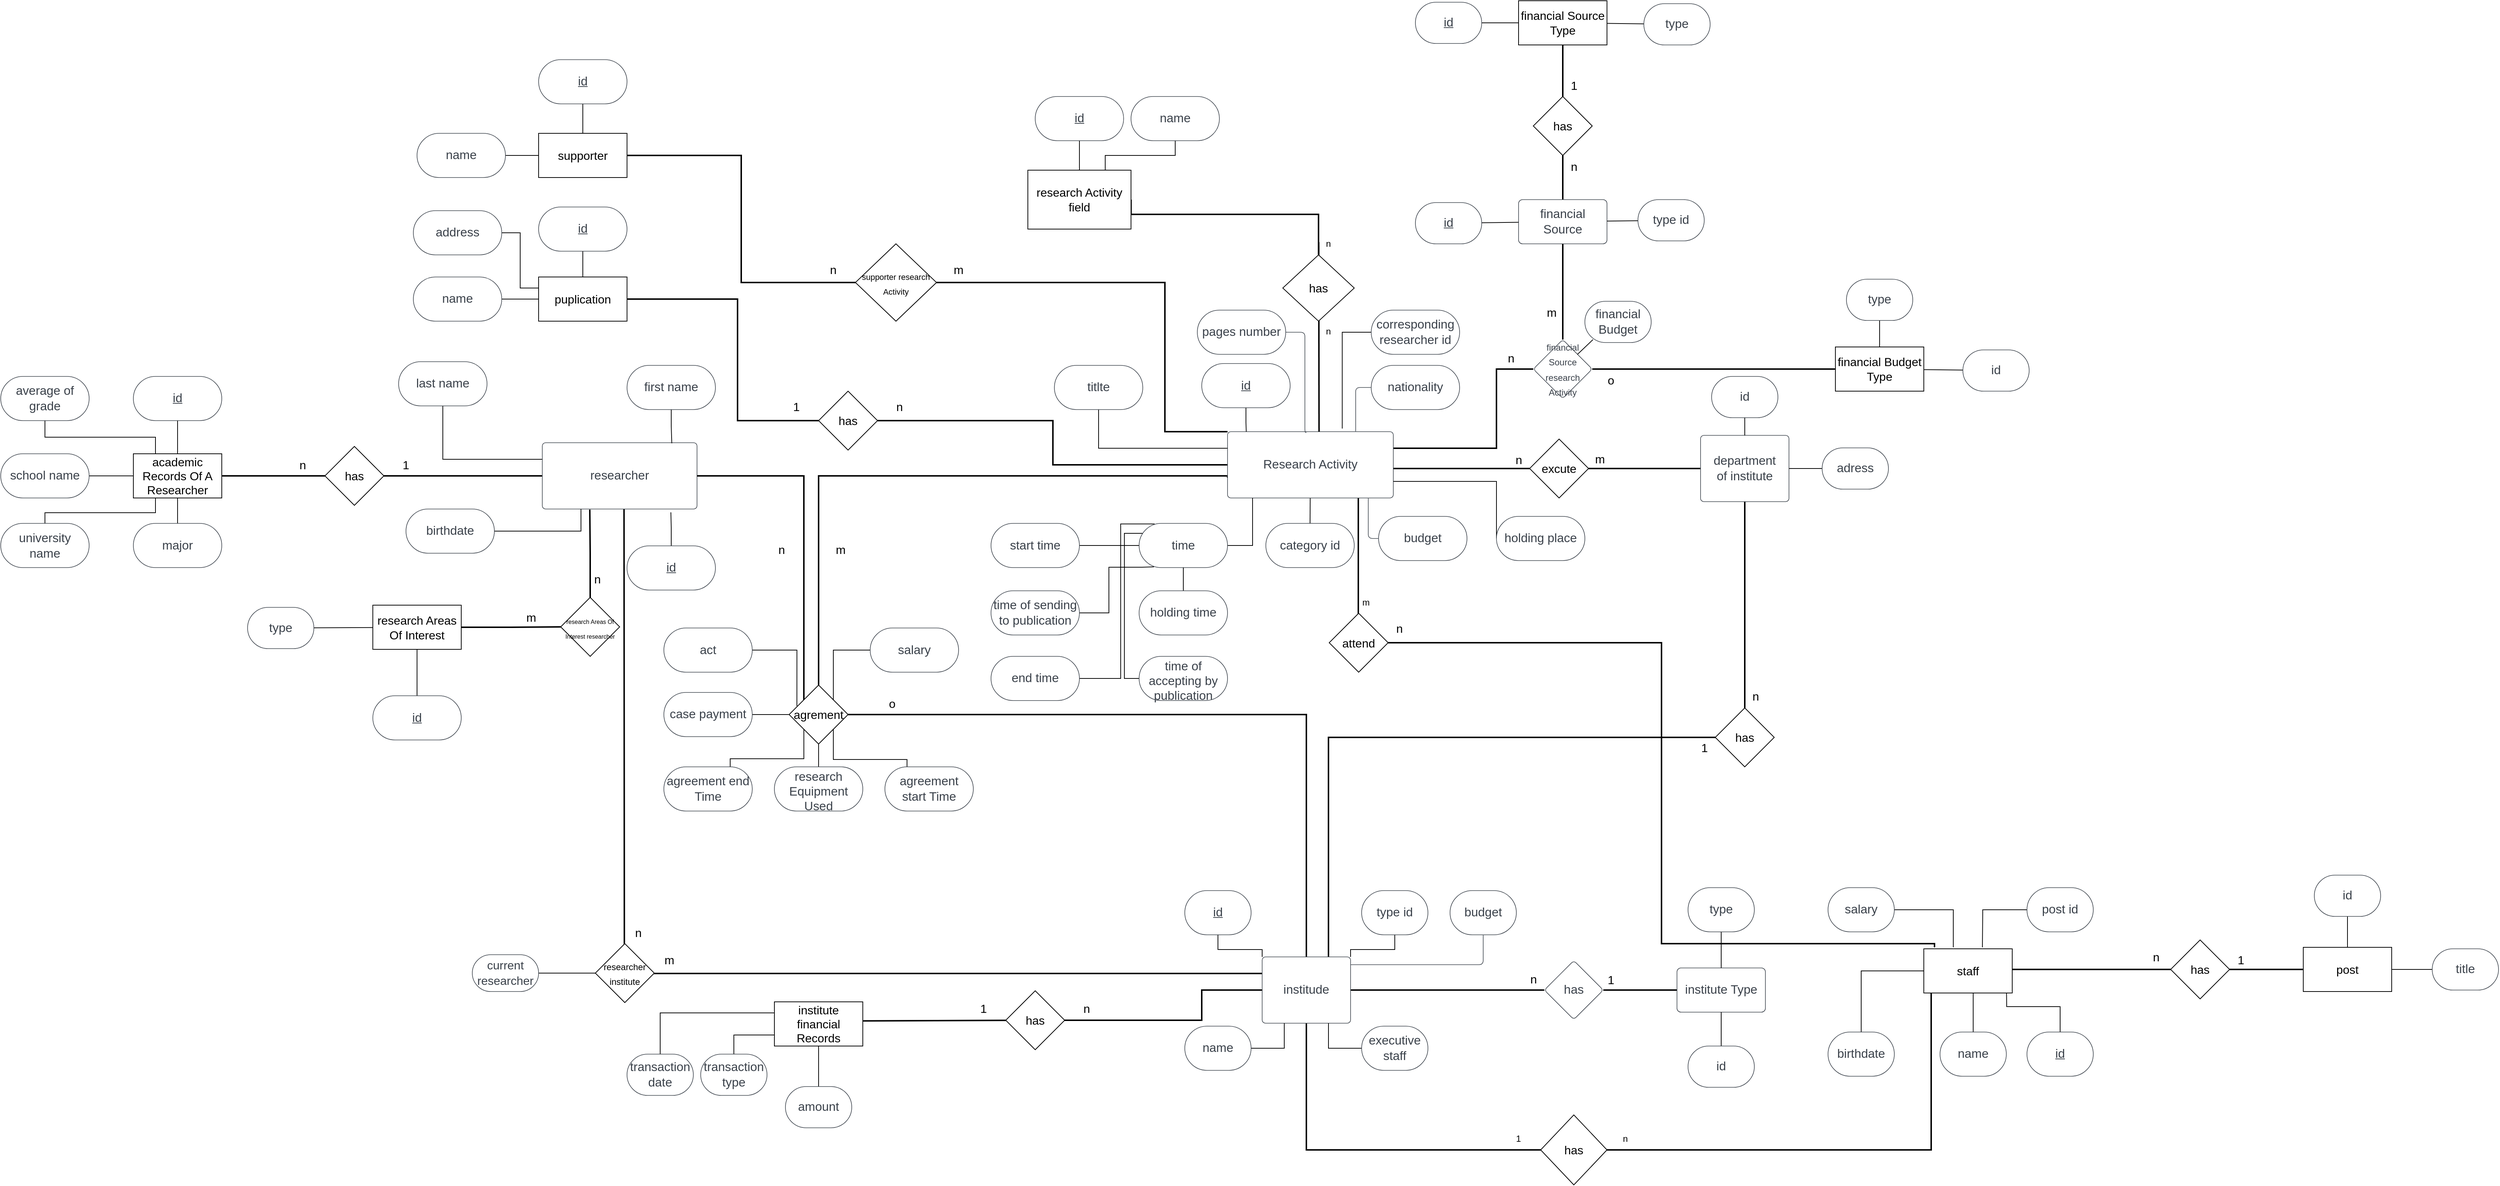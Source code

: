 <mxfile version="21.3.7" type="device">
  <diagram name="Page-1" id="YM6OLwNWBf0vI4ov8nNi">
    <mxGraphModel dx="1720" dy="784" grid="1" gridSize="10" guides="1" tooltips="1" connect="1" arrows="1" fold="1" page="1" pageScale="1" pageWidth="3300" pageHeight="2339" math="0" shadow="0">
      <root>
        <mxCell id="0" />
        <mxCell id="1" parent="0" />
        <mxCell id="mSL13TPong9YCI3O3dyP-111" style="edgeStyle=orthogonalEdgeStyle;rounded=0;orthogonalLoop=1;jettySize=auto;html=1;entryX=0.5;entryY=1;entryDx=0;entryDy=0;" parent="1" edge="1">
          <mxGeometry relative="1" as="geometry">
            <mxPoint x="563.026" y="913" as="sourcePoint" />
          </mxGeometry>
        </mxCell>
        <mxCell id="mSL13TPong9YCI3O3dyP-112" style="edgeStyle=orthogonalEdgeStyle;rounded=0;orthogonalLoop=1;jettySize=auto;html=1;entryX=0.5;entryY=1;entryDx=0;entryDy=0;" parent="1" edge="1">
          <mxGeometry relative="1" as="geometry">
            <Array as="points">
              <mxPoint x="563" y="893" />
              <mxPoint x="510" y="893" />
            </Array>
            <mxPoint x="563.026" y="913" as="sourcePoint" />
          </mxGeometry>
        </mxCell>
        <mxCell id="HwPFHqp_LilTzUDiQz0i-3" style="edgeStyle=none;curved=1;rounded=0;orthogonalLoop=1;jettySize=auto;html=1;entryX=0.5;entryY=0;entryDx=0;entryDy=0;fontSize=12;startSize=8;endSize=8;endArrow=none;endFill=0;" parent="1" source="HwPFHqp_LilTzUDiQz0i-10" target="HwPFHqp_LilTzUDiQz0i-74" edge="1">
          <mxGeometry relative="1" as="geometry" />
        </mxCell>
        <mxCell id="HwPFHqp_LilTzUDiQz0i-4" style="edgeStyle=none;curved=1;rounded=0;orthogonalLoop=1;jettySize=auto;html=1;fontSize=12;startSize=8;endSize=8;entryX=0;entryY=0.5;entryDx=0;entryDy=0;endArrow=none;endFill=0;strokeWidth=2;" parent="1" target="HwPFHqp_LilTzUDiQz0i-91" edge="1">
          <mxGeometry relative="1" as="geometry">
            <mxPoint x="2970" y="1570" as="targetPoint" />
            <mxPoint x="2780" y="1465" as="sourcePoint" />
          </mxGeometry>
        </mxCell>
        <mxCell id="HwPFHqp_LilTzUDiQz0i-7" style="edgeStyle=orthogonalEdgeStyle;rounded=0;orthogonalLoop=1;jettySize=auto;html=1;exitX=0;exitY=0.75;exitDx=0;exitDy=0;fontSize=12;startSize=8;endSize=8;entryX=0.5;entryY=0;entryDx=0;entryDy=0;endArrow=none;endFill=0;strokeWidth=2;" parent="1" target="HwPFHqp_LilTzUDiQz0i-164" edge="1">
          <mxGeometry relative="1" as="geometry">
            <mxPoint x="2000" y="1754" as="targetPoint" />
            <mxPoint x="2555" y="1477.5" as="sourcePoint" />
            <Array as="points">
              <mxPoint x="2555" y="1475" />
              <mxPoint x="2000" y="1475" />
            </Array>
          </mxGeometry>
        </mxCell>
        <mxCell id="HwPFHqp_LilTzUDiQz0i-9" style="edgeStyle=none;curved=1;rounded=0;orthogonalLoop=1;jettySize=auto;html=1;fontSize=12;startSize=8;endSize=8;endArrow=none;endFill=0;strokeWidth=2;" parent="1" edge="1">
          <mxGeometry relative="1" as="geometry">
            <mxPoint x="2732.5" y="1668" as="targetPoint" />
            <mxPoint x="2732.5" y="1505" as="sourcePoint" />
          </mxGeometry>
        </mxCell>
        <mxCell id="FHESCMoN95WrOvaPs308-28" style="edgeStyle=orthogonalEdgeStyle;rounded=0;orthogonalLoop=1;jettySize=auto;html=1;exitX=0;exitY=0.5;exitDx=0;exitDy=0;endArrow=none;endFill=0;strokeWidth=2;" parent="1" source="HwPFHqp_LilTzUDiQz0i-10" target="HwPFHqp_LilTzUDiQz0i-217" edge="1">
          <mxGeometry relative="1" as="geometry">
            <mxPoint x="2080" y="1460" as="targetPoint" />
            <Array as="points">
              <mxPoint x="2318" y="1460" />
              <mxPoint x="2318" y="1400" />
            </Array>
          </mxGeometry>
        </mxCell>
        <mxCell id="FHESCMoN95WrOvaPs308-31" style="edgeStyle=orthogonalEdgeStyle;rounded=0;orthogonalLoop=1;jettySize=auto;html=1;exitX=0;exitY=0;exitDx=0;exitDy=0;entryX=1;entryY=0.5;entryDx=0;entryDy=0;endArrow=none;endFill=0;strokeWidth=2;" parent="1" source="HwPFHqp_LilTzUDiQz0i-10" target="HwPFHqp_LilTzUDiQz0i-150" edge="1">
          <mxGeometry relative="1" as="geometry">
            <Array as="points">
              <mxPoint x="2470" y="1415" />
              <mxPoint x="2470" y="1213" />
            </Array>
          </mxGeometry>
        </mxCell>
        <mxCell id="FHESCMoN95WrOvaPs308-54" style="edgeStyle=orthogonalEdgeStyle;rounded=0;orthogonalLoop=1;jettySize=auto;html=1;exitX=1;exitY=0.25;exitDx=0;exitDy=0;entryX=0;entryY=0.5;entryDx=0;entryDy=0;endArrow=none;endFill=0;strokeWidth=2;" parent="1" source="HwPFHqp_LilTzUDiQz0i-10" target="HwPFHqp_LilTzUDiQz0i-141" edge="1">
          <mxGeometry relative="1" as="geometry">
            <Array as="points">
              <mxPoint x="2920" y="1437" />
              <mxPoint x="2920" y="1330" />
            </Array>
          </mxGeometry>
        </mxCell>
        <mxCell id="HwPFHqp_LilTzUDiQz0i-10" value="Research Activity" style="html=1;overflow=block;blockSpacing=1;whiteSpace=wrap;fontSize=16.7;fontColor=#3a414a;spacing=9;strokeColor=#3a414a;strokeOpacity=100;rounded=1;absoluteArcSize=1;arcSize=9;strokeWidth=0.8;lucidId=~a4Z-sHyfu7j;" parent="1" vertex="1">
          <mxGeometry x="2555" y="1415" width="225" height="90" as="geometry" />
        </mxCell>
        <mxCell id="HwPFHqp_LilTzUDiQz0i-11" style="edgeStyle=orthogonalEdgeStyle;rounded=0;orthogonalLoop=1;jettySize=auto;html=1;endArrow=none;endFill=0;entryX=0.113;entryY=0;entryDx=0;entryDy=0;entryPerimeter=0;" parent="1" source="HwPFHqp_LilTzUDiQz0i-12" target="HwPFHqp_LilTzUDiQz0i-10" edge="1">
          <mxGeometry relative="1" as="geometry">
            <mxPoint x="2580" y="1410" as="targetPoint" />
          </mxGeometry>
        </mxCell>
        <mxCell id="HwPFHqp_LilTzUDiQz0i-12" value="&lt;u&gt;id&lt;/u&gt;" style="html=1;overflow=block;blockSpacing=1;whiteSpace=wrap;rounded=1;arcSize=50;fontSize=16.7;fontColor=#3a414a;spacing=3.8;strokeColor=#3a414a;strokeOpacity=100;strokeWidth=0.8;lucidId=Pb4ZrOpoAyKQ;" parent="1" vertex="1">
          <mxGeometry x="2520" y="1322.5" width="120" height="60" as="geometry" />
        </mxCell>
        <mxCell id="HwPFHqp_LilTzUDiQz0i-13" value="&lt;div class=&quot;lRu31&quot;&gt;nationality&lt;br&gt;&lt;span class=&quot;HwtZe&quot; lang=&quot;en&quot;&gt;&lt;/span&gt;&lt;span class=&quot;ZSCsVd&quot;&gt;&lt;/span&gt;&lt;/div&gt;" style="html=1;overflow=block;blockSpacing=1;whiteSpace=wrap;rounded=1;arcSize=50;fontSize=16.7;fontColor=#3a414a;spacing=3.8;strokeColor=#3a414a;strokeOpacity=100;strokeWidth=0.8;lucidId=ve4Zq9YiYnei;" parent="1" vertex="1">
          <mxGeometry x="2750" y="1325" width="120" height="60" as="geometry" />
        </mxCell>
        <mxCell id="HwPFHqp_LilTzUDiQz0i-14" value="" style="edgeStyle=none;curved=1;rounded=0;orthogonalLoop=1;jettySize=auto;html=1;fontSize=12;startSize=8;endSize=8;endArrow=none;endFill=0;strokeWidth=2;" parent="1" source="HwPFHqp_LilTzUDiQz0i-18" target="HwPFHqp_LilTzUDiQz0i-88" edge="1">
          <mxGeometry relative="1" as="geometry" />
        </mxCell>
        <mxCell id="HwPFHqp_LilTzUDiQz0i-16" value="" style="edgeStyle=none;curved=1;rounded=0;orthogonalLoop=1;jettySize=auto;html=1;fontSize=12;startSize=8;endSize=8;endArrow=none;endFill=0;strokeWidth=2;" parent="1" source="HwPFHqp_LilTzUDiQz0i-138" target="HwPFHqp_LilTzUDiQz0i-130" edge="1">
          <mxGeometry relative="1" as="geometry" />
        </mxCell>
        <mxCell id="FHESCMoN95WrOvaPs308-1" style="edgeStyle=orthogonalEdgeStyle;rounded=0;orthogonalLoop=1;jettySize=auto;html=1;exitX=0.5;exitY=1;exitDx=0;exitDy=0;entryX=0;entryY=0.5;entryDx=0;entryDy=0;endArrow=none;endFill=0;strokeWidth=2;" parent="1" source="HwPFHqp_LilTzUDiQz0i-18" target="HwPFHqp_LilTzUDiQz0i-44" edge="1">
          <mxGeometry relative="1" as="geometry" />
        </mxCell>
        <mxCell id="FHESCMoN95WrOvaPs308-24" style="edgeStyle=orthogonalEdgeStyle;rounded=0;orthogonalLoop=1;jettySize=auto;html=1;exitX=0.5;exitY=0;exitDx=0;exitDy=0;entryX=1;entryY=0.5;entryDx=0;entryDy=0;endArrow=none;endFill=0;strokeWidth=2;" parent="1" source="HwPFHqp_LilTzUDiQz0i-18" target="HwPFHqp_LilTzUDiQz0i-164" edge="1">
          <mxGeometry relative="1" as="geometry" />
        </mxCell>
        <mxCell id="FHESCMoN95WrOvaPs308-25" style="edgeStyle=orthogonalEdgeStyle;rounded=0;orthogonalLoop=1;jettySize=auto;html=1;exitX=0.75;exitY=0;exitDx=0;exitDy=0;entryX=0;entryY=0.5;entryDx=0;entryDy=0;endArrow=none;endFill=0;strokeWidth=2;" parent="1" source="HwPFHqp_LilTzUDiQz0i-18" target="HwPFHqp_LilTzUDiQz0i-138" edge="1">
          <mxGeometry relative="1" as="geometry" />
        </mxCell>
        <mxCell id="LdOhWxeoxdTWi-fPVQRp-2" style="edgeStyle=orthogonalEdgeStyle;rounded=0;orthogonalLoop=1;jettySize=auto;html=1;entryX=0.452;entryY=0.985;entryDx=0;entryDy=0;entryPerimeter=0;fontSize=12;startSize=8;endSize=8;exitX=0;exitY=0.25;exitDx=0;exitDy=0;endArrow=none;endFill=0;strokeWidth=2;" parent="1" source="HwPFHqp_LilTzUDiQz0i-18" edge="1">
          <mxGeometry relative="1" as="geometry">
            <mxPoint x="2618" y="2150.5" as="sourcePoint" />
            <mxPoint x="1735.92" y="1518.65" as="targetPoint" />
          </mxGeometry>
        </mxCell>
        <mxCell id="HwPFHqp_LilTzUDiQz0i-18" value="institude" style="html=1;overflow=block;blockSpacing=1;whiteSpace=wrap;fontSize=16.7;fontColor=#3a414a;spacing=9;strokeColor=#3a414a;strokeOpacity=100;rounded=1;absoluteArcSize=1;arcSize=9;strokeWidth=0.8;lucidId=Kh4Z5rDDQchC;" parent="1" vertex="1">
          <mxGeometry x="2602" y="2128" width="120" height="90" as="geometry" />
        </mxCell>
        <mxCell id="FHESCMoN95WrOvaPs308-23" style="edgeStyle=orthogonalEdgeStyle;rounded=0;orthogonalLoop=1;jettySize=auto;html=1;exitX=0.5;exitY=1;exitDx=0;exitDy=0;entryX=1;entryY=0;entryDx=0;entryDy=0;endArrow=none;endFill=0;" parent="1" source="HwPFHqp_LilTzUDiQz0i-19" target="HwPFHqp_LilTzUDiQz0i-18" edge="1">
          <mxGeometry relative="1" as="geometry" />
        </mxCell>
        <mxCell id="HwPFHqp_LilTzUDiQz0i-19" value="type id" style="html=1;overflow=block;blockSpacing=1;whiteSpace=wrap;rounded=1;arcSize=50;fontSize=16.7;fontColor=#3a414a;spacing=3.8;strokeColor=#3a414a;strokeOpacity=100;strokeWidth=0.8;lucidId=7h4ZL8PBXV1u;" parent="1" vertex="1">
          <mxGeometry x="2737" y="2038" width="90" height="60" as="geometry" />
        </mxCell>
        <mxCell id="FHESCMoN95WrOvaPs308-10" style="edgeStyle=orthogonalEdgeStyle;rounded=0;orthogonalLoop=1;jettySize=auto;html=1;exitX=0.5;exitY=1;exitDx=0;exitDy=0;entryX=0;entryY=0;entryDx=0;entryDy=0;endArrow=none;endFill=0;" parent="1" source="HwPFHqp_LilTzUDiQz0i-20" target="HwPFHqp_LilTzUDiQz0i-18" edge="1">
          <mxGeometry relative="1" as="geometry" />
        </mxCell>
        <mxCell id="HwPFHqp_LilTzUDiQz0i-20" value="&lt;u&gt;id&lt;/u&gt;" style="html=1;overflow=block;blockSpacing=1;whiteSpace=wrap;rounded=1;arcSize=50;fontSize=16.7;fontColor=#3a414a;spacing=3.8;strokeColor=#3a414a;strokeOpacity=100;strokeWidth=0.8;lucidId=sk4ZaDjWLz8-;" parent="1" vertex="1">
          <mxGeometry x="2497" y="2038" width="90" height="60" as="geometry" />
        </mxCell>
        <mxCell id="FHESCMoN95WrOvaPs308-7" style="edgeStyle=orthogonalEdgeStyle;rounded=0;orthogonalLoop=1;jettySize=auto;html=1;exitX=1;exitY=0.5;exitDx=0;exitDy=0;entryX=0.25;entryY=1;entryDx=0;entryDy=0;endArrow=none;endFill=0;" parent="1" source="HwPFHqp_LilTzUDiQz0i-21" target="HwPFHqp_LilTzUDiQz0i-18" edge="1">
          <mxGeometry relative="1" as="geometry" />
        </mxCell>
        <mxCell id="HwPFHqp_LilTzUDiQz0i-21" value="name" style="html=1;overflow=block;blockSpacing=1;whiteSpace=wrap;rounded=1;arcSize=50;fontSize=16.7;fontColor=#3a414a;spacing=3.8;strokeColor=#3a414a;strokeOpacity=100;strokeWidth=0.8;lucidId=Dk4Z4ZrCuukX;" parent="1" vertex="1">
          <mxGeometry x="2497" y="2222" width="90" height="60" as="geometry" />
        </mxCell>
        <mxCell id="FHESCMoN95WrOvaPs308-6" style="edgeStyle=orthogonalEdgeStyle;rounded=0;orthogonalLoop=1;jettySize=auto;html=1;exitX=0;exitY=0.5;exitDx=0;exitDy=0;entryX=0.75;entryY=1;entryDx=0;entryDy=0;endArrow=none;endFill=0;" parent="1" source="HwPFHqp_LilTzUDiQz0i-22" target="HwPFHqp_LilTzUDiQz0i-18" edge="1">
          <mxGeometry relative="1" as="geometry" />
        </mxCell>
        <mxCell id="HwPFHqp_LilTzUDiQz0i-22" value="executive staff" style="html=1;overflow=block;blockSpacing=1;whiteSpace=wrap;rounded=1;arcSize=50;fontSize=16.7;fontColor=#3a414a;spacing=3.8;strokeColor=#3a414a;strokeOpacity=100;strokeWidth=0.8;lucidId=Ql4Zvu3_fQL2;" parent="1" vertex="1">
          <mxGeometry x="2737" y="2222" width="90" height="60" as="geometry" />
        </mxCell>
        <mxCell id="HwPFHqp_LilTzUDiQz0i-23" value="" style="html=1;jettySize=18;whiteSpace=wrap;fontSize=13;strokeColor=#3a414a;strokeOpacity=100;strokeWidth=0.8;rounded=1;arcSize=12;edgeStyle=orthogonalEdgeStyle;startArrow=none;endArrow=block;endFill=1;lucidId=xm4Z25uVGyIg;" parent="1" edge="1">
          <mxGeometry width="100" height="100" relative="1" as="geometry">
            <Array as="points" />
            <mxPoint x="2947" y="2067" as="sourcePoint" />
            <mxPoint x="2947" y="2067" as="targetPoint" />
          </mxGeometry>
        </mxCell>
        <mxCell id="HwPFHqp_LilTzUDiQz0i-24" value="budget" style="html=1;overflow=block;blockSpacing=1;whiteSpace=wrap;rounded=1;arcSize=50;fontSize=16.7;fontColor=#3a414a;spacing=3.8;strokeColor=#3a414a;strokeOpacity=100;strokeWidth=0.8;lucidId=Hm4Z8wLVr.C2;" parent="1" vertex="1">
          <mxGeometry x="2857" y="2038" width="90" height="60" as="geometry" />
        </mxCell>
        <mxCell id="HwPFHqp_LilTzUDiQz0i-29" value="" style="html=1;jettySize=18;whiteSpace=wrap;fontSize=13;strokeColor=#3a414a;strokeOpacity=100;strokeWidth=0.8;rounded=1;arcSize=12;edgeStyle=orthogonalEdgeStyle;startArrow=none;endArrow=none;endFill=0;exitX=0.5;exitY=1.006;exitPerimeter=0;entryX=1.003;entryY=0.118;entryPerimeter=0;lucidId=Ko4ZkA2iEqQf;" parent="1" source="HwPFHqp_LilTzUDiQz0i-24" target="HwPFHqp_LilTzUDiQz0i-18" edge="1">
          <mxGeometry width="100" height="100" relative="1" as="geometry">
            <Array as="points" />
          </mxGeometry>
        </mxCell>
        <mxCell id="HwPFHqp_LilTzUDiQz0i-30" value="" style="html=1;jettySize=18;whiteSpace=wrap;fontSize=13;strokeColor=#3a414a;strokeOpacity=100;strokeWidth=0.8;rounded=1;arcSize=12;edgeStyle=orthogonalEdgeStyle;startArrow=none;endArrow=none;endFill=0;exitX=-0.003;exitY=0.5;exitPerimeter=0;entryX=0.773;entryY=-0.004;entryPerimeter=0;lucidId=6p4Zuk85jJdd;" parent="1" source="HwPFHqp_LilTzUDiQz0i-13" target="HwPFHqp_LilTzUDiQz0i-10" edge="1">
          <mxGeometry width="100" height="100" relative="1" as="geometry">
            <Array as="points" />
          </mxGeometry>
        </mxCell>
        <mxCell id="HwPFHqp_LilTzUDiQz0i-31" style="edgeStyle=orthogonalEdgeStyle;rounded=0;orthogonalLoop=1;jettySize=auto;html=1;entryX=0;entryY=0.25;entryDx=0;entryDy=0;fontSize=12;startSize=8;endSize=8;exitX=0.5;exitY=1;exitDx=0;exitDy=0;endArrow=none;endFill=0;" parent="1" source="HwPFHqp_LilTzUDiQz0i-32" target="HwPFHqp_LilTzUDiQz0i-10" edge="1">
          <mxGeometry relative="1" as="geometry" />
        </mxCell>
        <mxCell id="HwPFHqp_LilTzUDiQz0i-32" value="titlte" style="html=1;overflow=block;blockSpacing=1;whiteSpace=wrap;rounded=1;arcSize=50;fontSize=16.7;fontColor=#3a414a;spacing=3.8;strokeColor=#3a414a;strokeOpacity=100;strokeWidth=0.8;lucidId=Xq4ZPL1HHl.v;" parent="1" vertex="1">
          <mxGeometry x="2320" y="1325" width="120" height="60" as="geometry" />
        </mxCell>
        <mxCell id="HwPFHqp_LilTzUDiQz0i-35" style="edgeStyle=none;curved=1;rounded=0;orthogonalLoop=1;jettySize=auto;html=1;exitX=0;exitY=0.5;exitDx=0;exitDy=0;entryX=1;entryY=0.5;entryDx=0;entryDy=0;fontSize=12;startSize=8;endSize=8;endArrow=none;endFill=0;strokeWidth=2;" parent="1" source="HwPFHqp_LilTzUDiQz0i-36" target="HwPFHqp_LilTzUDiQz0i-203" edge="1">
          <mxGeometry relative="1" as="geometry" />
        </mxCell>
        <mxCell id="HwPFHqp_LilTzUDiQz0i-36" value="researcher" style="html=1;overflow=block;blockSpacing=1;whiteSpace=wrap;fontSize=16.7;fontColor=#3a414a;spacing=9;strokeColor=#3a414a;strokeOpacity=100;rounded=1;absoluteArcSize=1;arcSize=9;strokeWidth=0.8;lucidId=cv4ZlEz9Fdci;" parent="1" vertex="1">
          <mxGeometry x="1625" y="1430" width="210" height="90" as="geometry" />
        </mxCell>
        <mxCell id="FHESCMoN95WrOvaPs308-42" style="edgeStyle=orthogonalEdgeStyle;rounded=0;orthogonalLoop=1;jettySize=auto;html=1;exitX=0.5;exitY=0;exitDx=0;exitDy=0;entryX=0.831;entryY=1.05;entryDx=0;entryDy=0;entryPerimeter=0;endArrow=none;endFill=0;" parent="1" source="HwPFHqp_LilTzUDiQz0i-37" target="HwPFHqp_LilTzUDiQz0i-36" edge="1">
          <mxGeometry relative="1" as="geometry" />
        </mxCell>
        <mxCell id="HwPFHqp_LilTzUDiQz0i-37" value="&lt;u&gt;id&lt;/u&gt;" style="html=1;overflow=block;blockSpacing=1;whiteSpace=wrap;rounded=1;arcSize=50;fontSize=16.7;fontColor=#3a414a;spacing=3.8;strokeColor=#3a414a;strokeOpacity=100;strokeWidth=0.8;lucidId=Hv4ZFkdMAi0.;" parent="1" vertex="1">
          <mxGeometry x="1740" y="1570" width="120" height="60" as="geometry" />
        </mxCell>
        <mxCell id="FHESCMoN95WrOvaPs308-37" style="edgeStyle=orthogonalEdgeStyle;rounded=0;orthogonalLoop=1;jettySize=auto;html=1;exitX=0;exitY=0.5;exitDx=0;exitDy=0;entryX=1;entryY=0;entryDx=0;entryDy=0;endArrow=none;endFill=0;" parent="1" source="HwPFHqp_LilTzUDiQz0i-40" target="HwPFHqp_LilTzUDiQz0i-164" edge="1">
          <mxGeometry relative="1" as="geometry" />
        </mxCell>
        <mxCell id="HwPFHqp_LilTzUDiQz0i-40" value="salary" style="html=1;overflow=block;blockSpacing=1;whiteSpace=wrap;rounded=1;arcSize=50;fontSize=16.7;fontColor=#3a414a;spacing=3.8;strokeColor=#3a414a;strokeOpacity=100;strokeWidth=0.8;lucidId=UP4Z74KVq56b;" parent="1" vertex="1">
          <mxGeometry x="2070" y="1681.5" width="120" height="60" as="geometry" />
        </mxCell>
        <mxCell id="HwPFHqp_LilTzUDiQz0i-41" value="n" style="text;strokeColor=none;align=center;fillColor=none;html=1;verticalAlign=middle;whiteSpace=wrap;rounded=0;" parent="1" vertex="1">
          <mxGeometry x="3065" y="2360" width="60" height="30" as="geometry" />
        </mxCell>
        <mxCell id="HwPFHqp_LilTzUDiQz0i-42" value="budget" style="html=1;overflow=block;blockSpacing=1;whiteSpace=wrap;rounded=1;arcSize=50;fontSize=16.7;fontColor=#3a414a;spacing=3.8;strokeColor=#3a414a;strokeOpacity=100;strokeWidth=0.8;lucidId=ve4Zq9YiYnei;" parent="1" vertex="1">
          <mxGeometry x="2760" y="1530" width="120" height="60" as="geometry" />
        </mxCell>
        <mxCell id="HwPFHqp_LilTzUDiQz0i-43" value="" style="html=1;jettySize=18;whiteSpace=wrap;fontSize=13;strokeColor=#3a414a;strokeOpacity=100;strokeWidth=0.8;rounded=1;arcSize=12;edgeStyle=orthogonalEdgeStyle;startArrow=none;endArrow=none;endFill=0;exitX=-0.003;exitY=0.5;exitPerimeter=0;entryX=0.849;entryY=1.004;entryPerimeter=0;lucidId=6p4Zuk85jJdd;entryDx=0;entryDy=0;" parent="1" source="HwPFHqp_LilTzUDiQz0i-42" target="HwPFHqp_LilTzUDiQz0i-10" edge="1">
          <mxGeometry width="100" height="100" relative="1" as="geometry">
            <Array as="points">
              <mxPoint x="2746" y="1560" />
            </Array>
            <mxPoint x="2769.5" y="1599" as="targetPoint" />
          </mxGeometry>
        </mxCell>
        <mxCell id="HwPFHqp_LilTzUDiQz0i-44" value="has" style="rhombus;whiteSpace=wrap;html=1;fontSize=16.7;strokeColor=default;fontColor=#3a414a;spacing=9;rounded=0;arcSize=9;strokeWidth=1;perimeterSpacing=1;shadow=1;sketch=1;curveFitting=1;jiggle=2;fillColor=none;gradientColor=default;" parent="1" vertex="1">
          <mxGeometry x="2985" y="2350" width="80" height="80" as="geometry" />
        </mxCell>
        <mxCell id="HwPFHqp_LilTzUDiQz0i-47" value="" style="edgeStyle=none;curved=1;rounded=0;orthogonalLoop=1;jettySize=auto;html=1;fontSize=12;startSize=8;endSize=8;endArrow=none;endFill=0;strokeWidth=2;" parent="1" target="HwPFHqp_LilTzUDiQz0i-109" edge="1">
          <mxGeometry relative="1" as="geometry">
            <mxPoint x="3612" y="2145" as="sourcePoint" />
          </mxGeometry>
        </mxCell>
        <mxCell id="FHESCMoN95WrOvaPs308-17" style="edgeStyle=orthogonalEdgeStyle;rounded=0;orthogonalLoop=1;jettySize=auto;html=1;exitX=0.25;exitY=0;exitDx=0;exitDy=0;entryX=1;entryY=0.5;entryDx=0;entryDy=0;endArrow=none;endFill=0;strokeWidth=2;" parent="1" target="HwPFHqp_LilTzUDiQz0i-226" edge="1">
          <mxGeometry relative="1" as="geometry">
            <mxPoint x="3514.5" y="2115" as="sourcePoint" />
            <Array as="points">
              <mxPoint x="3515" y="2110" />
              <mxPoint x="3144" y="2110" />
              <mxPoint x="3144" y="1702" />
            </Array>
          </mxGeometry>
        </mxCell>
        <mxCell id="FHESCMoN95WrOvaPs308-22" style="edgeStyle=orthogonalEdgeStyle;rounded=0;orthogonalLoop=1;jettySize=auto;html=1;exitX=0.5;exitY=0;exitDx=0;exitDy=0;entryX=1;entryY=0.75;entryDx=0;entryDy=0;endArrow=none;endFill=0;" parent="1" source="HwPFHqp_LilTzUDiQz0i-52" edge="1">
          <mxGeometry relative="1" as="geometry">
            <mxPoint x="3612" y="2160" as="targetPoint" />
          </mxGeometry>
        </mxCell>
        <mxCell id="HwPFHqp_LilTzUDiQz0i-52" value="&lt;u&gt;id&lt;/u&gt;" style="html=1;overflow=block;blockSpacing=1;whiteSpace=wrap;rounded=1;arcSize=50;fontSize=16.7;fontColor=#3a414a;spacing=3.8;strokeColor=#3a414a;strokeOpacity=100;strokeWidth=0.8;lucidId=6m4Z5nEoqcxX;" parent="1" vertex="1">
          <mxGeometry x="3640" y="2230" width="90" height="60" as="geometry" />
        </mxCell>
        <mxCell id="FHESCMoN95WrOvaPs308-21" style="edgeStyle=orthogonalEdgeStyle;rounded=0;orthogonalLoop=1;jettySize=auto;html=1;exitX=0.5;exitY=0;exitDx=0;exitDy=0;entryX=0;entryY=0.5;entryDx=0;entryDy=0;endArrow=none;endFill=0;" parent="1" source="HwPFHqp_LilTzUDiQz0i-54" target="LdOhWxeoxdTWi-fPVQRp-8" edge="1">
          <mxGeometry relative="1" as="geometry">
            <mxPoint x="3482" y="2145" as="targetPoint" />
          </mxGeometry>
        </mxCell>
        <mxCell id="HwPFHqp_LilTzUDiQz0i-54" value="birthdate" style="html=1;overflow=block;blockSpacing=1;whiteSpace=wrap;rounded=1;arcSize=50;fontSize=16.7;fontColor=#3a414a;spacing=3.8;strokeColor=#3a414a;strokeOpacity=100;strokeWidth=0.8;lucidId=6m4Z5nEoqcxX;" parent="1" vertex="1">
          <mxGeometry x="3370" y="2230" width="90" height="60" as="geometry" />
        </mxCell>
        <mxCell id="FHESCMoN95WrOvaPs308-5" value="" style="edgeStyle=orthogonalEdgeStyle;rounded=0;orthogonalLoop=1;jettySize=auto;html=1;endArrow=none;endFill=0;" parent="1" source="HwPFHqp_LilTzUDiQz0i-56" edge="1">
          <mxGeometry relative="1" as="geometry">
            <Array as="points">
              <mxPoint x="3540" y="2064" />
            </Array>
            <mxPoint x="3540" y="2115" as="targetPoint" />
          </mxGeometry>
        </mxCell>
        <mxCell id="HwPFHqp_LilTzUDiQz0i-56" value="salary" style="html=1;overflow=block;blockSpacing=1;whiteSpace=wrap;rounded=1;arcSize=50;fontSize=16.7;fontColor=#3a414a;spacing=3.8;strokeColor=#3a414a;strokeOpacity=100;strokeWidth=0.8;lucidId=6m4Z5nEoqcxX;" parent="1" vertex="1">
          <mxGeometry x="3370" y="2034" width="90" height="60" as="geometry" />
        </mxCell>
        <mxCell id="HwPFHqp_LilTzUDiQz0i-57" value="" style="endArrow=none;html=1;rounded=0;fontSize=12;startSize=8;endSize=8;curved=1;exitX=0.633;exitY=0.026;exitDx=0;exitDy=0;exitPerimeter=0;endFill=0;strokeWidth=2;" parent="1" edge="1">
          <mxGeometry width="50" height="50" relative="1" as="geometry">
            <mxPoint x="2679.215" y="1415" as="sourcePoint" />
            <mxPoint x="2678.79" y="1157.66" as="targetPoint" />
          </mxGeometry>
        </mxCell>
        <mxCell id="HwPFHqp_LilTzUDiQz0i-58" value="has" style="rhombus;whiteSpace=wrap;html=1;fontSize=16;" parent="1" vertex="1">
          <mxGeometry x="2630" y="1175" width="97" height="90" as="geometry" />
        </mxCell>
        <mxCell id="HwPFHqp_LilTzUDiQz0i-59" value="" style="endArrow=none;html=1;rounded=0;fontSize=12;startSize=8;endSize=8;exitX=1;exitY=0.5;exitDx=0;exitDy=0;entryX=0.5;entryY=0;entryDx=0;entryDy=0;edgeStyle=orthogonalEdgeStyle;strokeWidth=2;" parent="1" source="HwPFHqp_LilTzUDiQz0i-60" target="HwPFHqp_LilTzUDiQz0i-58" edge="1">
          <mxGeometry width="50" height="50" relative="1" as="geometry">
            <mxPoint x="2596" y="1099.41" as="sourcePoint" />
            <mxPoint x="2749" y="1099.41" as="targetPoint" />
            <Array as="points">
              <mxPoint x="2424" y="1120" />
              <mxPoint x="2678" y="1120" />
            </Array>
          </mxGeometry>
        </mxCell>
        <mxCell id="HwPFHqp_LilTzUDiQz0i-60" value="research Activity field" style="rounded=0;whiteSpace=wrap;html=1;fontSize=16;" parent="1" vertex="1">
          <mxGeometry x="2284" y="1060" width="140" height="80" as="geometry" />
        </mxCell>
        <mxCell id="HwPFHqp_LilTzUDiQz0i-61" value="n" style="text;strokeColor=none;align=center;fillColor=none;html=1;verticalAlign=middle;whiteSpace=wrap;rounded=0;" parent="1" vertex="1">
          <mxGeometry x="2662" y="1145" width="60" height="30" as="geometry" />
        </mxCell>
        <mxCell id="HwPFHqp_LilTzUDiQz0i-62" value="n" style="text;strokeColor=none;align=center;fillColor=none;html=1;verticalAlign=middle;whiteSpace=wrap;rounded=0;" parent="1" vertex="1">
          <mxGeometry x="2662" y="1264" width="60" height="30" as="geometry" />
        </mxCell>
        <mxCell id="HwPFHqp_LilTzUDiQz0i-63" style="edgeStyle=orthogonalEdgeStyle;rounded=0;orthogonalLoop=1;jettySize=auto;html=1;fontSize=12;startSize=8;endSize=8;entryX=0.75;entryY=0;entryDx=0;entryDy=0;endArrow=none;endFill=0;" parent="1" source="HwPFHqp_LilTzUDiQz0i-64" target="HwPFHqp_LilTzUDiQz0i-60" edge="1">
          <mxGeometry relative="1" as="geometry">
            <mxPoint x="2424" y="1100" as="targetPoint" />
          </mxGeometry>
        </mxCell>
        <mxCell id="HwPFHqp_LilTzUDiQz0i-64" value="name" style="html=1;overflow=block;blockSpacing=1;whiteSpace=wrap;rounded=1;arcSize=50;fontSize=16.7;fontColor=#3a414a;spacing=3.8;strokeColor=#3a414a;strokeOpacity=100;strokeWidth=0.8;lucidId=gp4ZOOJwNQIq;" parent="1" vertex="1">
          <mxGeometry x="2424" y="960" width="120" height="60" as="geometry" />
        </mxCell>
        <mxCell id="HwPFHqp_LilTzUDiQz0i-65" style="edgeStyle=none;curved=1;rounded=0;orthogonalLoop=1;jettySize=auto;html=1;fontSize=12;startSize=8;endSize=8;endArrow=none;endFill=0;" parent="1" source="HwPFHqp_LilTzUDiQz0i-66" edge="1">
          <mxGeometry relative="1" as="geometry">
            <mxPoint x="2354" y="1060" as="targetPoint" />
          </mxGeometry>
        </mxCell>
        <mxCell id="HwPFHqp_LilTzUDiQz0i-66" value="&lt;u&gt;id&lt;/u&gt;" style="html=1;overflow=block;blockSpacing=1;whiteSpace=wrap;rounded=1;arcSize=50;fontSize=16.7;fontColor=#3a414a;spacing=3.8;strokeColor=#3a414a;strokeOpacity=100;strokeWidth=0.8;lucidId=gp4ZOOJwNQIq;" parent="1" vertex="1">
          <mxGeometry x="2294" y="960" width="120" height="60" as="geometry" />
        </mxCell>
        <mxCell id="HwPFHqp_LilTzUDiQz0i-67" value="1" style="text;strokeColor=none;align=center;fillColor=none;html=1;verticalAlign=middle;whiteSpace=wrap;rounded=0;" parent="1" vertex="1">
          <mxGeometry x="2920" y="2360" width="60" height="30" as="geometry" />
        </mxCell>
        <mxCell id="HwPFHqp_LilTzUDiQz0i-68" style="edgeStyle=orthogonalEdgeStyle;rounded=0;orthogonalLoop=1;jettySize=auto;html=1;entryX=0.5;entryY=1;entryDx=0;entryDy=0;" parent="1" edge="1">
          <mxGeometry relative="1" as="geometry">
            <mxPoint x="2073.026" y="1793" as="sourcePoint" />
          </mxGeometry>
        </mxCell>
        <mxCell id="HwPFHqp_LilTzUDiQz0i-69" style="edgeStyle=orthogonalEdgeStyle;rounded=0;orthogonalLoop=1;jettySize=auto;html=1;entryX=0.5;entryY=1;entryDx=0;entryDy=0;" parent="1" edge="1">
          <mxGeometry relative="1" as="geometry">
            <Array as="points">
              <mxPoint x="2073" y="1773" />
              <mxPoint x="2020" y="1773" />
            </Array>
            <mxPoint x="2073.026" y="1793" as="sourcePoint" />
          </mxGeometry>
        </mxCell>
        <mxCell id="HwPFHqp_LilTzUDiQz0i-231" value="" style="edgeStyle=orthogonalEdgeStyle;rounded=0;orthogonalLoop=1;jettySize=auto;html=1;endArrow=none;endFill=0;" parent="1" source="HwPFHqp_LilTzUDiQz0i-71" target="HwPFHqp_LilTzUDiQz0i-73" edge="1">
          <mxGeometry relative="1" as="geometry" />
        </mxCell>
        <mxCell id="HwPFHqp_LilTzUDiQz0i-71" value="&lt;div class=&quot;lRu31&quot;&gt;start time&lt;br&gt;&lt;/div&gt;" style="html=1;overflow=block;blockSpacing=1;whiteSpace=wrap;rounded=1;arcSize=50;fontSize=16.7;fontColor=#3a414a;spacing=3.8;strokeColor=#3a414a;strokeOpacity=100;strokeWidth=0.8;lucidId=jr4ZjSVFmvB8;" parent="1" vertex="1">
          <mxGeometry x="2234" y="1539.5" width="120" height="60" as="geometry" />
        </mxCell>
        <mxCell id="HwPFHqp_LilTzUDiQz0i-230" style="edgeStyle=orthogonalEdgeStyle;rounded=0;orthogonalLoop=1;jettySize=auto;html=1;exitX=1;exitY=0.5;exitDx=0;exitDy=0;entryX=0.151;entryY=1;entryDx=0;entryDy=0;entryPerimeter=0;endArrow=none;endFill=0;" parent="1" source="HwPFHqp_LilTzUDiQz0i-73" target="HwPFHqp_LilTzUDiQz0i-10" edge="1">
          <mxGeometry relative="1" as="geometry" />
        </mxCell>
        <mxCell id="HwPFHqp_LilTzUDiQz0i-73" value="time" style="html=1;overflow=block;blockSpacing=1;whiteSpace=wrap;rounded=1;arcSize=50;fontSize=16.7;fontColor=#3a414a;spacing=3.8;strokeColor=#3a414a;strokeOpacity=100;strokeWidth=0.8;lucidId=jr4ZjSVFmvB8;" parent="1" vertex="1">
          <mxGeometry x="2435" y="1539.5" width="120" height="60" as="geometry" />
        </mxCell>
        <mxCell id="HwPFHqp_LilTzUDiQz0i-74" value="&lt;div class=&quot;lRu31&quot;&gt;category id&lt;br&gt;&lt;/div&gt;" style="html=1;overflow=block;blockSpacing=1;whiteSpace=wrap;rounded=1;arcSize=50;fontSize=16.7;fontColor=#3a414a;spacing=3.8;strokeColor=#3a414a;strokeOpacity=100;strokeWidth=0.8;lucidId=jr4ZjSVFmvB8;" parent="1" vertex="1">
          <mxGeometry x="2607" y="1539.5" width="120" height="60" as="geometry" />
        </mxCell>
        <mxCell id="FHESCMoN95WrOvaPs308-27" style="edgeStyle=orthogonalEdgeStyle;rounded=0;orthogonalLoop=1;jettySize=auto;html=1;exitX=0;exitY=0.5;exitDx=0;exitDy=0;entryX=0.692;entryY=-0.047;entryDx=0;entryDy=0;entryPerimeter=0;endArrow=none;endFill=0;" parent="1" source="HwPFHqp_LilTzUDiQz0i-76" target="HwPFHqp_LilTzUDiQz0i-10" edge="1">
          <mxGeometry relative="1" as="geometry" />
        </mxCell>
        <mxCell id="HwPFHqp_LilTzUDiQz0i-76" value="corresponding researcher id" style="html=1;overflow=block;blockSpacing=1;whiteSpace=wrap;rounded=1;arcSize=50;fontSize=16.7;fontColor=#3a414a;spacing=3.8;strokeColor=#3a414a;strokeOpacity=100;strokeWidth=0.8;lucidId=-R4Z3._WpTE-;" parent="1" vertex="1">
          <mxGeometry x="2750" y="1250" width="120" height="60" as="geometry" />
        </mxCell>
        <mxCell id="HwPFHqp_LilTzUDiQz0i-232" value="" style="edgeStyle=orthogonalEdgeStyle;rounded=0;orthogonalLoop=1;jettySize=auto;html=1;endArrow=none;endFill=0;" parent="1" source="HwPFHqp_LilTzUDiQz0i-78" target="HwPFHqp_LilTzUDiQz0i-73" edge="1">
          <mxGeometry relative="1" as="geometry" />
        </mxCell>
        <mxCell id="HwPFHqp_LilTzUDiQz0i-78" value="holding time" style="html=1;overflow=block;blockSpacing=1;whiteSpace=wrap;rounded=1;arcSize=50;fontSize=16.7;fontColor=#3a414a;spacing=3.8;strokeColor=#3a414a;strokeOpacity=100;strokeWidth=0.8;lucidId=jr4ZjSVFmvB8;" parent="1" vertex="1">
          <mxGeometry x="2435" y="1631" width="120" height="60" as="geometry" />
        </mxCell>
        <mxCell id="HwPFHqp_LilTzUDiQz0i-229" style="edgeStyle=orthogonalEdgeStyle;rounded=0;orthogonalLoop=1;jettySize=auto;html=1;exitX=0;exitY=0.5;exitDx=0;exitDy=0;entryX=1;entryY=0.75;entryDx=0;entryDy=0;endArrow=none;endFill=0;" parent="1" source="HwPFHqp_LilTzUDiQz0i-80" target="HwPFHqp_LilTzUDiQz0i-10" edge="1">
          <mxGeometry relative="1" as="geometry">
            <Array as="points">
              <mxPoint x="2920" y="1483" />
            </Array>
          </mxGeometry>
        </mxCell>
        <mxCell id="HwPFHqp_LilTzUDiQz0i-80" value="holding place" style="html=1;overflow=block;blockSpacing=1;whiteSpace=wrap;rounded=1;arcSize=50;fontSize=16.7;fontColor=#3a414a;spacing=3.8;strokeColor=#3a414a;strokeOpacity=100;strokeWidth=0.8;lucidId=jr4ZjSVFmvB8;" parent="1" vertex="1">
          <mxGeometry x="2920" y="1530" width="120" height="60" as="geometry" />
        </mxCell>
        <mxCell id="HwPFHqp_LilTzUDiQz0i-233" style="edgeStyle=orthogonalEdgeStyle;rounded=0;orthogonalLoop=1;jettySize=auto;html=1;exitX=0;exitY=0.5;exitDx=0;exitDy=0;entryX=0.037;entryY=0.225;entryDx=0;entryDy=0;endArrow=none;endFill=0;entryPerimeter=0;" parent="1" source="HwPFHqp_LilTzUDiQz0i-82" target="HwPFHqp_LilTzUDiQz0i-73" edge="1">
          <mxGeometry relative="1" as="geometry">
            <mxPoint x="2410" y="1550" as="targetPoint" />
            <Array as="points">
              <mxPoint x="2415" y="1750" />
              <mxPoint x="2415" y="1553" />
            </Array>
          </mxGeometry>
        </mxCell>
        <mxCell id="HwPFHqp_LilTzUDiQz0i-82" value="&lt;div class=&quot;lRu31&quot;&gt;time of accepting by publication&lt;br&gt;&lt;/div&gt;" style="html=1;overflow=block;blockSpacing=1;whiteSpace=wrap;rounded=1;arcSize=50;fontSize=16.7;fontColor=#3a414a;spacing=3.8;strokeColor=#3a414a;strokeOpacity=100;strokeWidth=0.8;lucidId=jr4ZjSVFmvB8;" parent="1" vertex="1">
          <mxGeometry x="2435" y="1720" width="120" height="60" as="geometry" />
        </mxCell>
        <mxCell id="HwPFHqp_LilTzUDiQz0i-234" style="edgeStyle=orthogonalEdgeStyle;rounded=0;orthogonalLoop=1;jettySize=auto;html=1;exitX=1;exitY=0.5;exitDx=0;exitDy=0;entryX=0.168;entryY=0.984;entryDx=0;entryDy=0;endArrow=none;endFill=0;entryPerimeter=0;" parent="1" target="HwPFHqp_LilTzUDiQz0i-73" edge="1">
          <mxGeometry relative="1" as="geometry">
            <mxPoint x="2354" y="1661" as="sourcePoint" />
            <mxPoint x="2435" y="1584.5" as="targetPoint" />
            <Array as="points">
              <mxPoint x="2394" y="1661" />
              <mxPoint x="2394" y="1599" />
              <mxPoint x="2439" y="1599" />
            </Array>
          </mxGeometry>
        </mxCell>
        <mxCell id="HwPFHqp_LilTzUDiQz0i-84" value="time of sending to publication" style="html=1;overflow=block;blockSpacing=1;whiteSpace=wrap;rounded=1;arcSize=50;fontSize=16.7;fontColor=#3a414a;spacing=3.8;strokeColor=#3a414a;strokeOpacity=100;strokeWidth=0.8;lucidId=jr4ZjSVFmvB8;" parent="1" vertex="1">
          <mxGeometry x="2234" y="1631" width="120" height="60" as="geometry" />
        </mxCell>
        <mxCell id="HwPFHqp_LilTzUDiQz0i-85" value="pages number" style="html=1;overflow=block;blockSpacing=1;whiteSpace=wrap;rounded=1;arcSize=50;fontSize=16.7;fontColor=#3a414a;spacing=3.8;strokeColor=#3a414a;strokeOpacity=100;strokeWidth=0.8;lucidId=ve4Zq9YiYnei;" parent="1" vertex="1">
          <mxGeometry x="2514" y="1250" width="120" height="60" as="geometry" />
        </mxCell>
        <mxCell id="HwPFHqp_LilTzUDiQz0i-86" value="" style="html=1;jettySize=18;whiteSpace=wrap;fontSize=13;strokeColor=#3a414a;strokeOpacity=100;strokeWidth=0.8;rounded=1;arcSize=12;edgeStyle=orthogonalEdgeStyle;startArrow=none;endArrow=none;endFill=0;exitX=1;exitY=0.5;entryX=0.476;entryY=0.011;entryPerimeter=0;lucidId=6p4Zuk85jJdd;entryDx=0;entryDy=0;exitDx=0;exitDy=0;" parent="1" source="HwPFHqp_LilTzUDiQz0i-85" target="HwPFHqp_LilTzUDiQz0i-10" edge="1">
          <mxGeometry width="100" height="100" relative="1" as="geometry">
            <Array as="points">
              <mxPoint x="2660" y="1280" />
              <mxPoint x="2660" y="1416" />
            </Array>
            <mxPoint x="2493" y="1340" as="targetPoint" />
          </mxGeometry>
        </mxCell>
        <mxCell id="HwPFHqp_LilTzUDiQz0i-87" value="" style="edgeStyle=none;curved=1;rounded=0;orthogonalLoop=1;jettySize=auto;html=1;fontSize=12;startSize=8;endSize=8;endArrow=none;endFill=0;strokeWidth=2;" parent="1" source="HwPFHqp_LilTzUDiQz0i-88" target="HwPFHqp_LilTzUDiQz0i-89" edge="1">
          <mxGeometry relative="1" as="geometry" />
        </mxCell>
        <mxCell id="HwPFHqp_LilTzUDiQz0i-88" value="has" style="rhombus;whiteSpace=wrap;html=1;fontSize=16.7;strokeColor=#3a414a;fontColor=#3a414a;spacing=9;rounded=1;arcSize=9;strokeWidth=0.8;" parent="1" vertex="1">
          <mxGeometry x="2985" y="2133" width="80" height="80" as="geometry" />
        </mxCell>
        <mxCell id="HwPFHqp_LilTzUDiQz0i-89" value="institute Type" style="whiteSpace=wrap;html=1;fontSize=16.7;strokeColor=#3a414a;fontColor=#3a414a;spacing=9;rounded=1;arcSize=9;strokeWidth=0.8;" parent="1" vertex="1">
          <mxGeometry x="3165" y="2143" width="120" height="60" as="geometry" />
        </mxCell>
        <mxCell id="HwPFHqp_LilTzUDiQz0i-90" style="edgeStyle=none;curved=1;rounded=0;orthogonalLoop=1;jettySize=auto;html=1;entryX=0;entryY=0.5;entryDx=0;entryDy=0;fontSize=12;startSize=8;endSize=8;endArrow=none;endFill=0;strokeWidth=2;" parent="1" source="HwPFHqp_LilTzUDiQz0i-91" target="HwPFHqp_LilTzUDiQz0i-130" edge="1">
          <mxGeometry relative="1" as="geometry" />
        </mxCell>
        <mxCell id="HwPFHqp_LilTzUDiQz0i-91" value="excute" style="rhombus;whiteSpace=wrap;html=1;fontSize=16;" parent="1" vertex="1">
          <mxGeometry x="2965" y="1425" width="80" height="80" as="geometry" />
        </mxCell>
        <mxCell id="HwPFHqp_LilTzUDiQz0i-92" value="" style="html=1;jettySize=18;whiteSpace=wrap;fontSize=13;strokeColor=#3a414a;strokeOpacity=100;strokeWidth=0.8;rounded=1;arcSize=12;edgeStyle=orthogonalEdgeStyle;startArrow=none;endArrow=block;endFill=1;lucidId=xm4Z25uVGyIg;" parent="1" edge="1">
          <mxGeometry width="100" height="100" relative="1" as="geometry">
            <Array as="points" />
            <mxPoint x="2957" y="2077" as="sourcePoint" />
            <mxPoint x="2957" y="2077" as="targetPoint" />
          </mxGeometry>
        </mxCell>
        <mxCell id="HwPFHqp_LilTzUDiQz0i-93" value="" style="html=1;jettySize=18;whiteSpace=wrap;fontSize=13;strokeColor=#3a414a;strokeOpacity=100;strokeWidth=0.8;rounded=1;arcSize=12;edgeStyle=orthogonalEdgeStyle;startArrow=none;endArrow=block;endFill=1;lucidId=xm4Z25uVGyIg;" parent="1" edge="1">
          <mxGeometry width="100" height="100" relative="1" as="geometry">
            <Array as="points" />
            <mxPoint x="3215" y="2077" as="sourcePoint" />
            <mxPoint x="3215" y="2077" as="targetPoint" />
          </mxGeometry>
        </mxCell>
        <mxCell id="HwPFHqp_LilTzUDiQz0i-94" value="" style="edgeStyle=none;curved=1;rounded=0;orthogonalLoop=1;jettySize=auto;html=1;fontSize=12;startSize=8;endSize=8;endArrow=none;endFill=0;" parent="1" source="HwPFHqp_LilTzUDiQz0i-95" target="HwPFHqp_LilTzUDiQz0i-89" edge="1">
          <mxGeometry relative="1" as="geometry" />
        </mxCell>
        <mxCell id="HwPFHqp_LilTzUDiQz0i-95" value="id" style="html=1;overflow=block;blockSpacing=1;whiteSpace=wrap;rounded=1;arcSize=50;fontSize=16.7;fontColor=#3a414a;spacing=3.8;strokeColor=#3a414a;strokeOpacity=100;strokeWidth=0.8;lucidId=Hm4Z8wLVr.C2;" parent="1" vertex="1">
          <mxGeometry x="3180" y="2249" width="90" height="56" as="geometry" />
        </mxCell>
        <mxCell id="HwPFHqp_LilTzUDiQz0i-96" value="" style="html=1;jettySize=18;whiteSpace=wrap;fontSize=13;strokeColor=#3a414a;strokeOpacity=100;strokeWidth=0.8;rounded=1;arcSize=12;edgeStyle=orthogonalEdgeStyle;startArrow=none;endArrow=block;endFill=1;lucidId=xm4Z25uVGyIg;" parent="1" edge="1">
          <mxGeometry width="100" height="100" relative="1" as="geometry">
            <Array as="points" />
            <mxPoint x="3225" y="2087" as="sourcePoint" />
            <mxPoint x="3225" y="2087" as="targetPoint" />
          </mxGeometry>
        </mxCell>
        <mxCell id="HwPFHqp_LilTzUDiQz0i-97" value="" style="html=1;jettySize=18;whiteSpace=wrap;fontSize=13;strokeColor=#3a414a;strokeOpacity=100;strokeWidth=0.8;rounded=1;arcSize=12;edgeStyle=orthogonalEdgeStyle;startArrow=none;endArrow=block;endFill=1;lucidId=xm4Z25uVGyIg;" parent="1" edge="1">
          <mxGeometry width="100" height="100" relative="1" as="geometry">
            <Array as="points" />
            <mxPoint x="3295" y="2063" as="sourcePoint" />
            <mxPoint x="3295" y="2063" as="targetPoint" />
          </mxGeometry>
        </mxCell>
        <mxCell id="HwPFHqp_LilTzUDiQz0i-98" value="" style="edgeStyle=none;curved=1;rounded=0;orthogonalLoop=1;jettySize=auto;html=1;fontSize=12;startSize=8;endSize=8;endArrow=none;endFill=0;" parent="1" source="HwPFHqp_LilTzUDiQz0i-99" target="HwPFHqp_LilTzUDiQz0i-89" edge="1">
          <mxGeometry relative="1" as="geometry" />
        </mxCell>
        <mxCell id="HwPFHqp_LilTzUDiQz0i-99" value="type" style="html=1;overflow=block;blockSpacing=1;whiteSpace=wrap;rounded=1;arcSize=50;fontSize=16.7;fontColor=#3a414a;spacing=3.8;strokeColor=#3a414a;strokeOpacity=100;strokeWidth=0.8;lucidId=Hm4Z8wLVr.C2;" parent="1" vertex="1">
          <mxGeometry x="3180" y="2034" width="90" height="60" as="geometry" />
        </mxCell>
        <mxCell id="HwPFHqp_LilTzUDiQz0i-100" value="" style="html=1;jettySize=18;whiteSpace=wrap;fontSize=13;strokeColor=#3a414a;strokeOpacity=100;strokeWidth=0.8;rounded=1;arcSize=12;edgeStyle=orthogonalEdgeStyle;startArrow=none;endArrow=block;endFill=1;lucidId=xm4Z25uVGyIg;" parent="1" edge="1">
          <mxGeometry width="100" height="100" relative="1" as="geometry">
            <Array as="points" />
            <mxPoint x="3305" y="2073" as="sourcePoint" />
            <mxPoint x="3305" y="2073" as="targetPoint" />
          </mxGeometry>
        </mxCell>
        <mxCell id="FHESCMoN95WrOvaPs308-20" value="" style="edgeStyle=orthogonalEdgeStyle;rounded=0;orthogonalLoop=1;jettySize=auto;html=1;endArrow=none;endFill=0;" parent="1" source="HwPFHqp_LilTzUDiQz0i-102" edge="1">
          <mxGeometry relative="1" as="geometry">
            <Array as="points">
              <mxPoint x="3567" y="2170" />
              <mxPoint x="3567" y="2170" />
            </Array>
            <mxPoint x="3567" y="2175" as="targetPoint" />
          </mxGeometry>
        </mxCell>
        <mxCell id="HwPFHqp_LilTzUDiQz0i-102" value="name" style="html=1;overflow=block;blockSpacing=1;whiteSpace=wrap;rounded=1;arcSize=50;fontSize=16.7;fontColor=#3a414a;spacing=3.8;strokeColor=#3a414a;strokeOpacity=100;strokeWidth=0.8;lucidId=Hm4Z8wLVr.C2;" parent="1" vertex="1">
          <mxGeometry x="3522" y="2230" width="90" height="60" as="geometry" />
        </mxCell>
        <mxCell id="HwPFHqp_LilTzUDiQz0i-103" value="" style="html=1;jettySize=18;whiteSpace=wrap;fontSize=13;strokeColor=#3a414a;strokeOpacity=100;strokeWidth=0.8;rounded=1;arcSize=12;edgeStyle=orthogonalEdgeStyle;startArrow=none;endArrow=block;endFill=1;lucidId=xm4Z25uVGyIg;" parent="1" edge="1">
          <mxGeometry width="100" height="100" relative="1" as="geometry">
            <Array as="points" />
            <mxPoint x="3764.44" y="2269" as="sourcePoint" />
            <mxPoint x="3764.44" y="2269" as="targetPoint" />
          </mxGeometry>
        </mxCell>
        <mxCell id="HwPFHqp_LilTzUDiQz0i-104" value="" style="html=1;jettySize=18;whiteSpace=wrap;fontSize=13;strokeColor=#3a414a;strokeOpacity=100;strokeWidth=0.8;rounded=1;arcSize=12;edgeStyle=orthogonalEdgeStyle;startArrow=none;endArrow=block;endFill=1;lucidId=xm4Z25uVGyIg;" parent="1" edge="1">
          <mxGeometry width="100" height="100" relative="1" as="geometry">
            <Array as="points" />
            <mxPoint x="3760" y="2069" as="sourcePoint" />
            <mxPoint x="3760" y="2069" as="targetPoint" />
          </mxGeometry>
        </mxCell>
        <mxCell id="FHESCMoN95WrOvaPs308-18" style="edgeStyle=orthogonalEdgeStyle;rounded=0;orthogonalLoop=1;jettySize=auto;html=1;exitX=0;exitY=0.5;exitDx=0;exitDy=0;entryX=0.75;entryY=0;entryDx=0;entryDy=0;endArrow=none;endFill=0;" parent="1" source="HwPFHqp_LilTzUDiQz0i-106" edge="1">
          <mxGeometry relative="1" as="geometry">
            <mxPoint x="3579.5" y="2115" as="targetPoint" />
          </mxGeometry>
        </mxCell>
        <mxCell id="HwPFHqp_LilTzUDiQz0i-106" value="post id " style="html=1;overflow=block;blockSpacing=1;whiteSpace=wrap;rounded=1;arcSize=50;fontSize=16.7;fontColor=#3a414a;spacing=3.8;strokeColor=#3a414a;strokeOpacity=100;strokeWidth=0.8;lucidId=Hm4Z8wLVr.C2;" parent="1" vertex="1">
          <mxGeometry x="3640" y="2034" width="90" height="60" as="geometry" />
        </mxCell>
        <mxCell id="HwPFHqp_LilTzUDiQz0i-107" value="" style="html=1;jettySize=18;whiteSpace=wrap;fontSize=13;strokeColor=#3a414a;strokeOpacity=100;strokeWidth=0.8;rounded=1;arcSize=12;edgeStyle=orthogonalEdgeStyle;startArrow=none;endArrow=block;endFill=1;lucidId=xm4Z25uVGyIg;" parent="1" edge="1">
          <mxGeometry width="100" height="100" relative="1" as="geometry">
            <Array as="points" />
            <mxPoint x="3770" y="2079" as="sourcePoint" />
            <mxPoint x="3770" y="2079" as="targetPoint" />
          </mxGeometry>
        </mxCell>
        <mxCell id="HwPFHqp_LilTzUDiQz0i-108" value="" style="edgeStyle=none;curved=1;rounded=0;orthogonalLoop=1;jettySize=auto;html=1;fontSize=12;startSize=8;endSize=8;endArrow=none;endFill=0;strokeWidth=2;" parent="1" source="HwPFHqp_LilTzUDiQz0i-109" target="HwPFHqp_LilTzUDiQz0i-112" edge="1">
          <mxGeometry relative="1" as="geometry" />
        </mxCell>
        <mxCell id="HwPFHqp_LilTzUDiQz0i-109" value="has" style="rhombus;whiteSpace=wrap;html=1;fontSize=16;" parent="1" vertex="1">
          <mxGeometry x="3835" y="2105" width="80" height="80" as="geometry" />
        </mxCell>
        <mxCell id="HwPFHqp_LilTzUDiQz0i-110" value="" style="html=1;jettySize=18;whiteSpace=wrap;fontSize=13;strokeColor=#3a414a;strokeOpacity=100;strokeWidth=0.8;rounded=1;arcSize=12;edgeStyle=orthogonalEdgeStyle;startArrow=none;endArrow=block;endFill=1;lucidId=xm4Z25uVGyIg;" parent="1" edge="1">
          <mxGeometry width="100" height="100" relative="1" as="geometry">
            <Array as="points" />
            <mxPoint x="4110" y="2144" as="sourcePoint" />
            <mxPoint x="4110" y="2144" as="targetPoint" />
          </mxGeometry>
        </mxCell>
        <mxCell id="HwPFHqp_LilTzUDiQz0i-111" value="" style="html=1;jettySize=18;whiteSpace=wrap;fontSize=13;strokeColor=#3a414a;strokeOpacity=100;strokeWidth=0.8;rounded=1;arcSize=12;edgeStyle=orthogonalEdgeStyle;startArrow=none;endArrow=block;endFill=1;lucidId=xm4Z25uVGyIg;" parent="1" edge="1">
          <mxGeometry width="100" height="100" relative="1" as="geometry">
            <Array as="points" />
            <mxPoint x="4120" y="2154" as="sourcePoint" />
            <mxPoint x="4120" y="2154" as="targetPoint" />
          </mxGeometry>
        </mxCell>
        <mxCell id="HwPFHqp_LilTzUDiQz0i-112" value="post" style="whiteSpace=wrap;html=1;fontSize=16;" parent="1" vertex="1">
          <mxGeometry x="4015" y="2115" width="120" height="60" as="geometry" />
        </mxCell>
        <mxCell id="HwPFHqp_LilTzUDiQz0i-113" value="" style="edgeStyle=none;curved=1;rounded=0;orthogonalLoop=1;jettySize=auto;html=1;fontSize=12;startSize=8;endSize=8;endArrow=none;endFill=0;" parent="1" source="HwPFHqp_LilTzUDiQz0i-114" target="HwPFHqp_LilTzUDiQz0i-112" edge="1">
          <mxGeometry relative="1" as="geometry" />
        </mxCell>
        <mxCell id="HwPFHqp_LilTzUDiQz0i-114" value="id" style="html=1;overflow=block;blockSpacing=1;whiteSpace=wrap;rounded=1;arcSize=50;fontSize=16.7;fontColor=#3a414a;spacing=3.8;strokeColor=#3a414a;strokeOpacity=100;strokeWidth=0.8;lucidId=Hm4Z8wLVr.C2;" parent="1" vertex="1">
          <mxGeometry x="4030" y="2017" width="90" height="56" as="geometry" />
        </mxCell>
        <mxCell id="HwPFHqp_LilTzUDiQz0i-115" value="" style="edgeStyle=none;curved=1;rounded=0;orthogonalLoop=1;jettySize=auto;html=1;fontSize=12;startSize=8;endSize=8;endArrow=none;endFill=0;" parent="1" source="HwPFHqp_LilTzUDiQz0i-116" target="HwPFHqp_LilTzUDiQz0i-112" edge="1">
          <mxGeometry relative="1" as="geometry" />
        </mxCell>
        <mxCell id="HwPFHqp_LilTzUDiQz0i-116" value="title" style="html=1;overflow=block;blockSpacing=1;whiteSpace=wrap;rounded=1;arcSize=50;fontSize=16.7;fontColor=#3a414a;spacing=3.8;strokeColor=#3a414a;strokeOpacity=100;strokeWidth=0.8;lucidId=Hm4Z8wLVr.C2;" parent="1" vertex="1">
          <mxGeometry x="4190" y="2117" width="90" height="56" as="geometry" />
        </mxCell>
        <mxCell id="HwPFHqp_LilTzUDiQz0i-117" value="" style="edgeStyle=none;curved=1;rounded=0;orthogonalLoop=1;jettySize=auto;html=1;fontSize=12;startSize=8;endSize=8;endArrow=none;endFill=0;entryX=0.998;entryY=0.432;entryDx=0;entryDy=0;entryPerimeter=0;strokeWidth=2;" parent="1" source="HwPFHqp_LilTzUDiQz0i-118" target="HwPFHqp_LilTzUDiQz0i-121" edge="1">
          <mxGeometry relative="1" as="geometry" />
        </mxCell>
        <mxCell id="LdOhWxeoxdTWi-fPVQRp-26" style="edgeStyle=orthogonalEdgeStyle;rounded=0;orthogonalLoop=1;jettySize=auto;html=1;fontSize=12;startSize=8;endSize=8;endArrow=none;endFill=0;entryX=0;entryY=0.5;entryDx=0;entryDy=0;strokeWidth=2;" parent="1" source="HwPFHqp_LilTzUDiQz0i-118" target="HwPFHqp_LilTzUDiQz0i-18" edge="1">
          <mxGeometry relative="1" as="geometry">
            <mxPoint x="2600" y="2210" as="targetPoint" />
            <Array as="points">
              <mxPoint x="2520" y="2214" />
              <mxPoint x="2520" y="2173" />
            </Array>
          </mxGeometry>
        </mxCell>
        <mxCell id="HwPFHqp_LilTzUDiQz0i-118" value="has" style="rhombus;whiteSpace=wrap;html=1;fontSize=16;" parent="1" vertex="1">
          <mxGeometry x="2254" y="2174" width="80" height="80" as="geometry" />
        </mxCell>
        <mxCell id="HwPFHqp_LilTzUDiQz0i-121" value="institute financial Records" style="rounded=0;whiteSpace=wrap;html=1;fontSize=16;" parent="1" vertex="1">
          <mxGeometry x="1940" y="2189" width="120" height="60" as="geometry" />
        </mxCell>
        <mxCell id="HwPFHqp_LilTzUDiQz0i-122" value="1" style="text;html=1;strokeColor=none;fillColor=none;align=center;verticalAlign=middle;whiteSpace=wrap;rounded=0;fontSize=16;" parent="1" vertex="1">
          <mxGeometry x="2194" y="2183" width="60" height="30" as="geometry" />
        </mxCell>
        <mxCell id="HwPFHqp_LilTzUDiQz0i-123" value="n" style="text;html=1;strokeColor=none;fillColor=none;align=center;verticalAlign=middle;whiteSpace=wrap;rounded=0;fontSize=16;" parent="1" vertex="1">
          <mxGeometry x="2334" y="2183" width="60" height="30" as="geometry" />
        </mxCell>
        <mxCell id="LdOhWxeoxdTWi-fPVQRp-3" style="edgeStyle=orthogonalEdgeStyle;rounded=0;orthogonalLoop=1;jettySize=auto;html=1;entryX=0;entryY=0.25;entryDx=0;entryDy=0;fontSize=12;startSize=8;endSize=8;endArrow=none;endFill=0;" parent="1" source="HwPFHqp_LilTzUDiQz0i-125" target="HwPFHqp_LilTzUDiQz0i-121" edge="1">
          <mxGeometry relative="1" as="geometry">
            <Array as="points">
              <mxPoint x="1785" y="2204" />
            </Array>
          </mxGeometry>
        </mxCell>
        <mxCell id="HwPFHqp_LilTzUDiQz0i-125" value="transaction date" style="html=1;overflow=block;blockSpacing=1;whiteSpace=wrap;rounded=1;arcSize=50;fontSize=16.7;fontColor=#3a414a;spacing=3.8;strokeColor=#3a414a;strokeOpacity=100;strokeWidth=0.8;lucidId=Hm4Z8wLVr.C2;" parent="1" vertex="1">
          <mxGeometry x="1740" y="2260" width="90" height="56" as="geometry" />
        </mxCell>
        <mxCell id="HwPFHqp_LilTzUDiQz0i-126" style="edgeStyle=none;curved=1;rounded=0;orthogonalLoop=1;jettySize=auto;html=1;exitX=0.5;exitY=0;exitDx=0;exitDy=0;entryX=0.5;entryY=1;entryDx=0;entryDy=0;fontSize=12;startSize=8;endSize=8;endArrow=none;endFill=0;" parent="1" source="HwPFHqp_LilTzUDiQz0i-127" target="HwPFHqp_LilTzUDiQz0i-121" edge="1">
          <mxGeometry relative="1" as="geometry" />
        </mxCell>
        <mxCell id="HwPFHqp_LilTzUDiQz0i-127" value="amount" style="html=1;overflow=block;blockSpacing=1;whiteSpace=wrap;rounded=1;arcSize=50;fontSize=16.7;fontColor=#3a414a;spacing=3.8;strokeColor=#3a414a;strokeOpacity=100;strokeWidth=0.8;lucidId=Hm4Z8wLVr.C2;" parent="1" vertex="1">
          <mxGeometry x="1955" y="2304" width="90" height="56" as="geometry" />
        </mxCell>
        <mxCell id="FHESCMoN95WrOvaPs308-56" style="edgeStyle=orthogonalEdgeStyle;rounded=0;orthogonalLoop=1;jettySize=auto;html=1;exitX=0.5;exitY=0;exitDx=0;exitDy=0;entryX=0;entryY=0.75;entryDx=0;entryDy=0;endArrow=none;endFill=0;" parent="1" source="HwPFHqp_LilTzUDiQz0i-129" target="HwPFHqp_LilTzUDiQz0i-121" edge="1">
          <mxGeometry relative="1" as="geometry" />
        </mxCell>
        <mxCell id="HwPFHqp_LilTzUDiQz0i-129" value="transaction type" style="html=1;overflow=block;blockSpacing=1;whiteSpace=wrap;rounded=1;arcSize=50;fontSize=16.7;fontColor=#3a414a;spacing=3.8;strokeColor=#3a414a;strokeOpacity=100;strokeWidth=0.8;lucidId=Hm4Z8wLVr.C2;" parent="1" vertex="1">
          <mxGeometry x="1840" y="2260" width="90" height="56" as="geometry" />
        </mxCell>
        <mxCell id="HwPFHqp_LilTzUDiQz0i-130" value="department of institute" style="html=1;overflow=block;blockSpacing=1;whiteSpace=wrap;fontSize=16.7;fontColor=#3a414a;spacing=9;strokeColor=#3a414a;strokeOpacity=100;rounded=1;absoluteArcSize=1;arcSize=9;strokeWidth=0.8;lucidId=Kh4Z5rDDQchC;" parent="1" vertex="1">
          <mxGeometry x="3197" y="1420" width="120" height="90" as="geometry" />
        </mxCell>
        <mxCell id="HwPFHqp_LilTzUDiQz0i-131" value="n" style="text;html=1;strokeColor=none;fillColor=none;align=center;verticalAlign=middle;whiteSpace=wrap;rounded=0;fontSize=16;" parent="1" vertex="1">
          <mxGeometry x="3242" y="1759" width="60" height="30" as="geometry" />
        </mxCell>
        <mxCell id="HwPFHqp_LilTzUDiQz0i-133" value="" style="edgeStyle=none;curved=1;rounded=0;orthogonalLoop=1;jettySize=auto;html=1;fontSize=12;startSize=8;endSize=8;endArrow=none;endFill=0;" parent="1" source="HwPFHqp_LilTzUDiQz0i-134" target="HwPFHqp_LilTzUDiQz0i-130" edge="1">
          <mxGeometry relative="1" as="geometry" />
        </mxCell>
        <mxCell id="HwPFHqp_LilTzUDiQz0i-134" value="id" style="html=1;overflow=block;blockSpacing=1;whiteSpace=wrap;rounded=1;arcSize=50;fontSize=16.7;fontColor=#3a414a;spacing=3.8;strokeColor=#3a414a;strokeOpacity=100;strokeWidth=0.8;lucidId=Hm4Z8wLVr.C2;" parent="1" vertex="1">
          <mxGeometry x="3212" y="1340" width="90" height="56" as="geometry" />
        </mxCell>
        <mxCell id="HwPFHqp_LilTzUDiQz0i-135" value="" style="edgeStyle=none;curved=1;rounded=0;orthogonalLoop=1;jettySize=auto;html=1;fontSize=12;startSize=8;endSize=8;endArrow=none;endFill=0;" parent="1" source="HwPFHqp_LilTzUDiQz0i-136" target="HwPFHqp_LilTzUDiQz0i-130" edge="1">
          <mxGeometry relative="1" as="geometry" />
        </mxCell>
        <mxCell id="HwPFHqp_LilTzUDiQz0i-136" value="adress" style="html=1;overflow=block;blockSpacing=1;whiteSpace=wrap;rounded=1;arcSize=50;fontSize=16.7;fontColor=#3a414a;spacing=3.8;strokeColor=#3a414a;strokeOpacity=100;strokeWidth=0.8;lucidId=Hm4Z8wLVr.C2;" parent="1" vertex="1">
          <mxGeometry x="3362" y="1437" width="90" height="56" as="geometry" />
        </mxCell>
        <mxCell id="HwPFHqp_LilTzUDiQz0i-138" value="has" style="rhombus;whiteSpace=wrap;html=1;fontSize=16;" parent="1" vertex="1">
          <mxGeometry x="3217" y="1790" width="80" height="80" as="geometry" />
        </mxCell>
        <mxCell id="HwPFHqp_LilTzUDiQz0i-139" value="" style="edgeStyle=none;curved=1;rounded=0;orthogonalLoop=1;jettySize=auto;html=1;fontSize=12;startSize=8;endSize=8;endArrow=none;endFill=0;strokeWidth=2;" parent="1" source="HwPFHqp_LilTzUDiQz0i-141" target="HwPFHqp_LilTzUDiQz0i-142" edge="1">
          <mxGeometry relative="1" as="geometry" />
        </mxCell>
        <mxCell id="FHESCMoN95WrOvaPs308-26" style="edgeStyle=orthogonalEdgeStyle;rounded=0;orthogonalLoop=1;jettySize=auto;html=1;exitX=1;exitY=0.5;exitDx=0;exitDy=0;entryX=0;entryY=0.5;entryDx=0;entryDy=0;endArrow=none;endFill=0;strokeWidth=2;" parent="1" source="HwPFHqp_LilTzUDiQz0i-141" target="HwPFHqp_LilTzUDiQz0i-186" edge="1">
          <mxGeometry relative="1" as="geometry" />
        </mxCell>
        <mxCell id="HwPFHqp_LilTzUDiQz0i-141" value="&lt;font style=&quot;font-size: 12px;&quot;&gt;financial Source research Activity&lt;/font&gt;" style="rhombus;whiteSpace=wrap;html=1;fontSize=16.7;strokeColor=#3a414a;fontColor=#3a414a;spacing=9;rounded=1;arcSize=9;strokeWidth=0.8;" parent="1" vertex="1">
          <mxGeometry x="2970" y="1290" width="80" height="80" as="geometry" />
        </mxCell>
        <mxCell id="FHESCMoN95WrOvaPs308-55" style="edgeStyle=orthogonalEdgeStyle;rounded=0;orthogonalLoop=1;jettySize=auto;html=1;exitX=0.5;exitY=0;exitDx=0;exitDy=0;entryX=0.5;entryY=1;entryDx=0;entryDy=0;endArrow=none;endFill=0;strokeWidth=2;" parent="1" source="HwPFHqp_LilTzUDiQz0i-142" target="HwPFHqp_LilTzUDiQz0i-180" edge="1">
          <mxGeometry relative="1" as="geometry" />
        </mxCell>
        <mxCell id="HwPFHqp_LilTzUDiQz0i-142" value="financial Source" style="whiteSpace=wrap;html=1;fontSize=16.7;strokeColor=#3a414a;fontColor=#3a414a;spacing=9;rounded=1;arcSize=9;strokeWidth=0.8;" parent="1" vertex="1">
          <mxGeometry x="2950" y="1100" width="120" height="60" as="geometry" />
        </mxCell>
        <mxCell id="HwPFHqp_LilTzUDiQz0i-143" value="" style="edgeStyle=none;curved=1;rounded=0;orthogonalLoop=1;jettySize=auto;html=1;fontSize=12;startSize=8;endSize=8;endArrow=none;endFill=0;" parent="1" source="HwPFHqp_LilTzUDiQz0i-144" target="HwPFHqp_LilTzUDiQz0i-142" edge="1">
          <mxGeometry relative="1" as="geometry" />
        </mxCell>
        <mxCell id="HwPFHqp_LilTzUDiQz0i-144" value="&lt;u&gt;id&lt;/u&gt;" style="html=1;overflow=block;blockSpacing=1;whiteSpace=wrap;rounded=1;arcSize=50;fontSize=16.7;fontColor=#3a414a;spacing=3.8;strokeColor=#3a414a;strokeOpacity=100;strokeWidth=0.8;lucidId=Hm4Z8wLVr.C2;" parent="1" vertex="1">
          <mxGeometry x="2810" y="1104" width="90" height="56" as="geometry" />
        </mxCell>
        <mxCell id="HwPFHqp_LilTzUDiQz0i-145" value="" style="edgeStyle=none;curved=1;rounded=0;orthogonalLoop=1;jettySize=auto;html=1;fontSize=12;startSize=8;endSize=8;endArrow=none;endFill=0;" parent="1" source="HwPFHqp_LilTzUDiQz0i-146" target="HwPFHqp_LilTzUDiQz0i-142" edge="1">
          <mxGeometry relative="1" as="geometry" />
        </mxCell>
        <mxCell id="HwPFHqp_LilTzUDiQz0i-146" value="type id " style="html=1;overflow=block;blockSpacing=1;whiteSpace=wrap;rounded=1;arcSize=50;fontSize=16.7;fontColor=#3a414a;spacing=3.8;strokeColor=#3a414a;strokeOpacity=100;strokeWidth=0.8;lucidId=Hm4Z8wLVr.C2;" parent="1" vertex="1">
          <mxGeometry x="3112" y="1100" width="90" height="56" as="geometry" />
        </mxCell>
        <mxCell id="HwPFHqp_LilTzUDiQz0i-147" value="m" style="text;html=1;strokeColor=none;fillColor=none;align=center;verticalAlign=middle;whiteSpace=wrap;rounded=0;fontSize=16;" parent="1" vertex="1">
          <mxGeometry x="2965" y="1238" width="60" height="30" as="geometry" />
        </mxCell>
        <mxCell id="HwPFHqp_LilTzUDiQz0i-148" value="n" style="text;html=1;strokeColor=none;fillColor=none;align=center;verticalAlign=middle;whiteSpace=wrap;rounded=0;fontSize=16;" parent="1" vertex="1">
          <mxGeometry x="2910" y="1300" width="60" height="30" as="geometry" />
        </mxCell>
        <mxCell id="FHESCMoN95WrOvaPs308-30" style="edgeStyle=orthogonalEdgeStyle;rounded=0;orthogonalLoop=1;jettySize=auto;html=1;exitX=0;exitY=0.5;exitDx=0;exitDy=0;entryX=1;entryY=0.5;entryDx=0;entryDy=0;endArrow=none;endFill=0;strokeWidth=2;" parent="1" source="HwPFHqp_LilTzUDiQz0i-150" target="HwPFHqp_LilTzUDiQz0i-151" edge="1">
          <mxGeometry relative="1" as="geometry" />
        </mxCell>
        <mxCell id="HwPFHqp_LilTzUDiQz0i-150" value="&lt;font style=&quot;font-size: 11px;&quot;&gt;supporter research Activity&lt;/font&gt;" style="rhombus;whiteSpace=wrap;html=1;fontSize=16;" parent="1" vertex="1">
          <mxGeometry x="2050" y="1160" width="110" height="105" as="geometry" />
        </mxCell>
        <mxCell id="HwPFHqp_LilTzUDiQz0i-151" value="supporter" style="rounded=0;whiteSpace=wrap;html=1;fontSize=16;" parent="1" vertex="1">
          <mxGeometry x="1620" y="1010" width="120" height="60" as="geometry" />
        </mxCell>
        <mxCell id="HwPFHqp_LilTzUDiQz0i-152" value="" style="edgeStyle=none;curved=1;rounded=0;orthogonalLoop=1;jettySize=auto;html=1;fontSize=12;startSize=8;endSize=8;endArrow=none;endFill=0;" parent="1" source="HwPFHqp_LilTzUDiQz0i-153" target="HwPFHqp_LilTzUDiQz0i-151" edge="1">
          <mxGeometry relative="1" as="geometry" />
        </mxCell>
        <mxCell id="HwPFHqp_LilTzUDiQz0i-153" value="&lt;u&gt;id&lt;/u&gt;" style="html=1;overflow=block;blockSpacing=1;whiteSpace=wrap;rounded=1;arcSize=50;fontSize=16.7;fontColor=#3a414a;spacing=3.8;strokeColor=#3a414a;strokeOpacity=100;strokeWidth=0.8;lucidId=gp4ZOOJwNQIq;" parent="1" vertex="1">
          <mxGeometry x="1620" y="910" width="120" height="60" as="geometry" />
        </mxCell>
        <mxCell id="HwPFHqp_LilTzUDiQz0i-154" value="" style="edgeStyle=none;curved=1;rounded=0;orthogonalLoop=1;jettySize=auto;html=1;fontSize=12;startSize=8;endSize=8;endArrow=none;endFill=0;" parent="1" source="HwPFHqp_LilTzUDiQz0i-155" target="HwPFHqp_LilTzUDiQz0i-151" edge="1">
          <mxGeometry relative="1" as="geometry" />
        </mxCell>
        <mxCell id="HwPFHqp_LilTzUDiQz0i-155" value="name" style="html=1;overflow=block;blockSpacing=1;whiteSpace=wrap;rounded=1;arcSize=50;fontSize=16.7;fontColor=#3a414a;spacing=3.8;strokeColor=#3a414a;strokeOpacity=100;strokeWidth=0.8;lucidId=gp4ZOOJwNQIq;" parent="1" vertex="1">
          <mxGeometry x="1455" y="1010" width="120" height="60" as="geometry" />
        </mxCell>
        <mxCell id="HwPFHqp_LilTzUDiQz0i-156" value="n" style="text;html=1;strokeColor=none;fillColor=none;align=center;verticalAlign=middle;whiteSpace=wrap;rounded=0;fontSize=16;" parent="1" vertex="1">
          <mxGeometry x="1990" y="1180" width="60" height="30" as="geometry" />
        </mxCell>
        <mxCell id="HwPFHqp_LilTzUDiQz0i-157" value="m" style="text;html=1;strokeColor=none;fillColor=none;align=center;verticalAlign=middle;whiteSpace=wrap;rounded=0;fontSize=16;" parent="1" vertex="1">
          <mxGeometry x="2160" y="1180" width="60" height="30" as="geometry" />
        </mxCell>
        <mxCell id="FHESCMoN95WrOvaPs308-43" style="edgeStyle=orthogonalEdgeStyle;rounded=0;orthogonalLoop=1;jettySize=auto;html=1;exitX=0.5;exitY=1;exitDx=0;exitDy=0;entryX=0.837;entryY=0.008;entryDx=0;entryDy=0;entryPerimeter=0;endArrow=none;endFill=0;" parent="1" source="HwPFHqp_LilTzUDiQz0i-159" target="HwPFHqp_LilTzUDiQz0i-36" edge="1">
          <mxGeometry relative="1" as="geometry" />
        </mxCell>
        <mxCell id="HwPFHqp_LilTzUDiQz0i-159" value="first name " style="html=1;overflow=block;blockSpacing=1;whiteSpace=wrap;rounded=1;arcSize=50;fontSize=16.7;fontColor=#3a414a;spacing=3.8;strokeColor=#3a414a;strokeOpacity=100;strokeWidth=0.8;lucidId=Hv4ZFkdMAi0.;" parent="1" vertex="1">
          <mxGeometry x="1740" y="1325" width="120" height="60" as="geometry" />
        </mxCell>
        <mxCell id="FHESCMoN95WrOvaPs308-41" style="edgeStyle=orthogonalEdgeStyle;rounded=0;orthogonalLoop=1;jettySize=auto;html=1;exitX=0.5;exitY=1;exitDx=0;exitDy=0;entryX=0;entryY=0.25;entryDx=0;entryDy=0;endArrow=none;endFill=0;" parent="1" source="HwPFHqp_LilTzUDiQz0i-161" target="HwPFHqp_LilTzUDiQz0i-36" edge="1">
          <mxGeometry relative="1" as="geometry" />
        </mxCell>
        <mxCell id="HwPFHqp_LilTzUDiQz0i-161" value="last name" style="html=1;overflow=block;blockSpacing=1;whiteSpace=wrap;rounded=1;arcSize=50;fontSize=16.7;fontColor=#3a414a;spacing=3.8;strokeColor=#3a414a;strokeOpacity=100;strokeWidth=0.8;lucidId=Hv4ZFkdMAi0.;" parent="1" vertex="1">
          <mxGeometry x="1430" y="1320" width="120" height="60" as="geometry" />
        </mxCell>
        <mxCell id="FHESCMoN95WrOvaPs308-40" style="edgeStyle=orthogonalEdgeStyle;rounded=0;orthogonalLoop=1;jettySize=auto;html=1;exitX=1;exitY=0.5;exitDx=0;exitDy=0;entryX=0.25;entryY=1;entryDx=0;entryDy=0;endArrow=none;endFill=0;" parent="1" source="HwPFHqp_LilTzUDiQz0i-163" target="HwPFHqp_LilTzUDiQz0i-36" edge="1">
          <mxGeometry relative="1" as="geometry" />
        </mxCell>
        <mxCell id="HwPFHqp_LilTzUDiQz0i-163" value="birthdate" style="html=1;overflow=block;blockSpacing=1;whiteSpace=wrap;rounded=1;arcSize=50;fontSize=16.7;fontColor=#3a414a;spacing=3.8;strokeColor=#3a414a;strokeOpacity=100;strokeWidth=0.8;lucidId=Hv4ZFkdMAi0.;" parent="1" vertex="1">
          <mxGeometry x="1440" y="1520" width="120" height="60" as="geometry" />
        </mxCell>
        <mxCell id="FHESCMoN95WrOvaPs308-32" style="edgeStyle=orthogonalEdgeStyle;rounded=0;orthogonalLoop=1;jettySize=auto;html=1;exitX=0;exitY=0;exitDx=0;exitDy=0;entryX=1;entryY=0.5;entryDx=0;entryDy=0;endArrow=none;endFill=0;strokeWidth=2;" parent="1" source="HwPFHqp_LilTzUDiQz0i-164" target="HwPFHqp_LilTzUDiQz0i-36" edge="1">
          <mxGeometry relative="1" as="geometry">
            <Array as="points">
              <mxPoint x="1980" y="1475" />
            </Array>
          </mxGeometry>
        </mxCell>
        <mxCell id="HwPFHqp_LilTzUDiQz0i-164" value="agrement" style="rhombus;whiteSpace=wrap;html=1;fontSize=16;" parent="1" vertex="1">
          <mxGeometry x="1960" y="1759" width="80" height="80" as="geometry" />
        </mxCell>
        <mxCell id="HwPFHqp_LilTzUDiQz0i-165" value="" style="edgeStyle=none;curved=1;rounded=0;orthogonalLoop=1;jettySize=auto;html=1;fontSize=12;startSize=8;endSize=8;endArrow=none;endFill=0;" parent="1" source="HwPFHqp_LilTzUDiQz0i-166" target="HwPFHqp_LilTzUDiQz0i-164" edge="1">
          <mxGeometry relative="1" as="geometry" />
        </mxCell>
        <mxCell id="HwPFHqp_LilTzUDiQz0i-166" value="research Equipment Used" style="html=1;overflow=block;blockSpacing=1;whiteSpace=wrap;rounded=1;arcSize=50;fontSize=16.7;fontColor=#3a414a;spacing=3.8;strokeColor=#3a414a;strokeOpacity=100;strokeWidth=0.8;lucidId=UP4Z74KVq56b;" parent="1" vertex="1">
          <mxGeometry x="1940" y="1870" width="120" height="60" as="geometry" />
        </mxCell>
        <mxCell id="HwPFHqp_LilTzUDiQz0i-167" value="" style="edgeStyle=none;curved=1;rounded=0;orthogonalLoop=1;jettySize=auto;html=1;fontSize=12;startSize=8;endSize=8;endArrow=none;endFill=0;" parent="1" source="HwPFHqp_LilTzUDiQz0i-168" target="HwPFHqp_LilTzUDiQz0i-164" edge="1">
          <mxGeometry relative="1" as="geometry" />
        </mxCell>
        <mxCell id="HwPFHqp_LilTzUDiQz0i-168" value="case payment" style="html=1;overflow=block;blockSpacing=1;whiteSpace=wrap;rounded=1;arcSize=50;fontSize=16.7;fontColor=#3a414a;spacing=3.8;strokeColor=#3a414a;strokeOpacity=100;strokeWidth=0.8;lucidId=UP4Z74KVq56b;" parent="1" vertex="1">
          <mxGeometry x="1790" y="1769" width="120" height="60" as="geometry" />
        </mxCell>
        <mxCell id="FHESCMoN95WrOvaPs308-36" style="edgeStyle=orthogonalEdgeStyle;rounded=0;orthogonalLoop=1;jettySize=auto;html=1;exitX=0.25;exitY=0;exitDx=0;exitDy=0;entryX=1;entryY=1;entryDx=0;entryDy=0;endArrow=none;endFill=0;" parent="1" source="HwPFHqp_LilTzUDiQz0i-170" target="HwPFHqp_LilTzUDiQz0i-164" edge="1">
          <mxGeometry relative="1" as="geometry">
            <Array as="points">
              <mxPoint x="2120" y="1860" />
              <mxPoint x="2020" y="1860" />
            </Array>
          </mxGeometry>
        </mxCell>
        <mxCell id="HwPFHqp_LilTzUDiQz0i-170" value="agreement start Time" style="html=1;overflow=block;blockSpacing=1;whiteSpace=wrap;rounded=1;arcSize=50;fontSize=16.7;fontColor=#3a414a;spacing=3.8;strokeColor=#3a414a;strokeOpacity=100;strokeWidth=0.8;lucidId=UP4Z74KVq56b;" parent="1" vertex="1">
          <mxGeometry x="2090" y="1870" width="120" height="60" as="geometry" />
        </mxCell>
        <mxCell id="FHESCMoN95WrOvaPs308-34" style="edgeStyle=orthogonalEdgeStyle;rounded=0;orthogonalLoop=1;jettySize=auto;html=1;exitX=0.75;exitY=0;exitDx=0;exitDy=0;entryX=0;entryY=1;entryDx=0;entryDy=0;endArrow=none;endFill=0;" parent="1" source="HwPFHqp_LilTzUDiQz0i-172" target="HwPFHqp_LilTzUDiQz0i-164" edge="1">
          <mxGeometry relative="1" as="geometry">
            <Array as="points">
              <mxPoint x="1880" y="1859" />
              <mxPoint x="1980" y="1859" />
            </Array>
          </mxGeometry>
        </mxCell>
        <mxCell id="HwPFHqp_LilTzUDiQz0i-172" value="agreement end Time" style="html=1;overflow=block;blockSpacing=1;whiteSpace=wrap;rounded=1;arcSize=50;fontSize=16.7;fontColor=#3a414a;spacing=3.8;strokeColor=#3a414a;strokeOpacity=100;strokeWidth=0.8;lucidId=UP4Z74KVq56b;" parent="1" vertex="1">
          <mxGeometry x="1790" y="1870" width="120" height="60" as="geometry" />
        </mxCell>
        <mxCell id="FHESCMoN95WrOvaPs308-33" style="edgeStyle=orthogonalEdgeStyle;rounded=0;orthogonalLoop=1;jettySize=auto;html=1;exitX=1;exitY=0.5;exitDx=0;exitDy=0;entryX=0.132;entryY=0.356;entryDx=0;entryDy=0;entryPerimeter=0;endArrow=none;endFill=0;" parent="1" source="HwPFHqp_LilTzUDiQz0i-174" target="HwPFHqp_LilTzUDiQz0i-164" edge="1">
          <mxGeometry relative="1" as="geometry" />
        </mxCell>
        <mxCell id="HwPFHqp_LilTzUDiQz0i-174" value="act" style="html=1;overflow=block;blockSpacing=1;whiteSpace=wrap;rounded=1;arcSize=50;fontSize=16.7;fontColor=#3a414a;spacing=3.8;strokeColor=#3a414a;strokeOpacity=100;strokeWidth=0.8;lucidId=UP4Z74KVq56b;" parent="1" vertex="1">
          <mxGeometry x="1790" y="1681.5" width="120" height="60" as="geometry" />
        </mxCell>
        <mxCell id="HwPFHqp_LilTzUDiQz0i-175" value="n" style="text;html=1;strokeColor=none;fillColor=none;align=center;verticalAlign=middle;whiteSpace=wrap;rounded=0;fontSize=16;" parent="1" vertex="1">
          <mxGeometry x="1920" y="1560" width="60" height="30" as="geometry" />
        </mxCell>
        <mxCell id="HwPFHqp_LilTzUDiQz0i-176" value="m" style="text;html=1;strokeColor=none;fillColor=none;align=center;verticalAlign=middle;whiteSpace=wrap;rounded=0;fontSize=16;" parent="1" vertex="1">
          <mxGeometry x="2000" y="1560" width="60" height="30" as="geometry" />
        </mxCell>
        <mxCell id="HwPFHqp_LilTzUDiQz0i-177" value="o" style="text;html=1;strokeColor=none;fillColor=none;align=center;verticalAlign=middle;whiteSpace=wrap;rounded=0;fontSize=16;" parent="1" vertex="1">
          <mxGeometry x="2070" y="1769" width="60" height="30" as="geometry" />
        </mxCell>
        <mxCell id="HwPFHqp_LilTzUDiQz0i-179" value="" style="edgeStyle=none;curved=1;rounded=0;orthogonalLoop=1;jettySize=auto;html=1;fontSize=12;startSize=8;endSize=8;endArrow=none;endFill=0;strokeWidth=2;" parent="1" source="HwPFHqp_LilTzUDiQz0i-180" target="HwPFHqp_LilTzUDiQz0i-181" edge="1">
          <mxGeometry relative="1" as="geometry" />
        </mxCell>
        <mxCell id="HwPFHqp_LilTzUDiQz0i-180" value="has" style="rhombus;whiteSpace=wrap;html=1;fontSize=16;" parent="1" vertex="1">
          <mxGeometry x="2970" y="960" width="80" height="80" as="geometry" />
        </mxCell>
        <mxCell id="HwPFHqp_LilTzUDiQz0i-181" value="financial Source Type" style="whiteSpace=wrap;html=1;fontSize=16;" parent="1" vertex="1">
          <mxGeometry x="2950" y="830" width="120" height="60" as="geometry" />
        </mxCell>
        <mxCell id="HwPFHqp_LilTzUDiQz0i-182" value="" style="edgeStyle=none;curved=1;rounded=0;orthogonalLoop=1;jettySize=auto;html=1;fontSize=12;startSize=8;endSize=8;endArrow=none;endFill=0;" parent="1" source="HwPFHqp_LilTzUDiQz0i-183" target="HwPFHqp_LilTzUDiQz0i-181" edge="1">
          <mxGeometry relative="1" as="geometry" />
        </mxCell>
        <mxCell id="HwPFHqp_LilTzUDiQz0i-183" value="&lt;u&gt;id&lt;/u&gt;" style="html=1;overflow=block;blockSpacing=1;whiteSpace=wrap;rounded=1;arcSize=50;fontSize=16.7;fontColor=#3a414a;spacing=3.8;strokeColor=#3a414a;strokeOpacity=100;strokeWidth=0.8;lucidId=Hm4Z8wLVr.C2;" parent="1" vertex="1">
          <mxGeometry x="2810" y="832" width="90" height="56" as="geometry" />
        </mxCell>
        <mxCell id="HwPFHqp_LilTzUDiQz0i-184" value="" style="edgeStyle=none;curved=1;rounded=0;orthogonalLoop=1;jettySize=auto;html=1;fontSize=12;startSize=8;endSize=8;endArrow=none;endFill=0;" parent="1" source="HwPFHqp_LilTzUDiQz0i-185" target="HwPFHqp_LilTzUDiQz0i-181" edge="1">
          <mxGeometry relative="1" as="geometry" />
        </mxCell>
        <mxCell id="HwPFHqp_LilTzUDiQz0i-185" value="type" style="html=1;overflow=block;blockSpacing=1;whiteSpace=wrap;rounded=1;arcSize=50;fontSize=16.7;fontColor=#3a414a;spacing=3.8;strokeColor=#3a414a;strokeOpacity=100;strokeWidth=0.8;lucidId=Hm4Z8wLVr.C2;" parent="1" vertex="1">
          <mxGeometry x="3120" y="834" width="90" height="56" as="geometry" />
        </mxCell>
        <mxCell id="HwPFHqp_LilTzUDiQz0i-186" value="financial Budget Type" style="whiteSpace=wrap;html=1;fontSize=16;rounded=0;" parent="1" vertex="1">
          <mxGeometry x="3380" y="1300" width="120" height="60" as="geometry" />
        </mxCell>
        <mxCell id="HwPFHqp_LilTzUDiQz0i-187" value="" style="edgeStyle=none;curved=1;rounded=0;orthogonalLoop=1;jettySize=auto;html=1;fontSize=12;startSize=8;endSize=8;endArrow=none;endFill=0;" parent="1" source="HwPFHqp_LilTzUDiQz0i-188" target="HwPFHqp_LilTzUDiQz0i-186" edge="1">
          <mxGeometry relative="1" as="geometry" />
        </mxCell>
        <mxCell id="HwPFHqp_LilTzUDiQz0i-188" value="type" style="html=1;overflow=block;blockSpacing=1;whiteSpace=wrap;rounded=1;arcSize=50;fontSize=16.7;fontColor=#3a414a;spacing=3.8;strokeColor=#3a414a;strokeOpacity=100;strokeWidth=0.8;lucidId=Hm4Z8wLVr.C2;" parent="1" vertex="1">
          <mxGeometry x="3395" y="1208" width="90" height="56" as="geometry" />
        </mxCell>
        <mxCell id="HwPFHqp_LilTzUDiQz0i-189" value="" style="edgeStyle=none;curved=1;rounded=0;orthogonalLoop=1;jettySize=auto;html=1;fontSize=12;startSize=8;endSize=8;endArrow=none;endFill=0;" parent="1" source="HwPFHqp_LilTzUDiQz0i-190" target="HwPFHqp_LilTzUDiQz0i-186" edge="1">
          <mxGeometry relative="1" as="geometry" />
        </mxCell>
        <mxCell id="HwPFHqp_LilTzUDiQz0i-190" value="id" style="html=1;overflow=block;blockSpacing=1;whiteSpace=wrap;rounded=1;arcSize=50;fontSize=16.7;fontColor=#3a414a;spacing=3.8;strokeColor=#3a414a;strokeOpacity=100;strokeWidth=0.8;lucidId=Hm4Z8wLVr.C2;" parent="1" vertex="1">
          <mxGeometry x="3553" y="1304" width="90" height="56" as="geometry" />
        </mxCell>
        <mxCell id="FHESCMoN95WrOvaPs308-44" style="edgeStyle=orthogonalEdgeStyle;rounded=0;orthogonalLoop=1;jettySize=auto;html=1;exitX=1;exitY=0.5;exitDx=0;exitDy=0;endArrow=none;endFill=0;targetPerimeterSpacing=0;shadow=0;strokeWidth=2;" parent="1" source="HwPFHqp_LilTzUDiQz0i-191" target="HwPFHqp_LilTzUDiQz0i-194" edge="1">
          <mxGeometry relative="1" as="geometry" />
        </mxCell>
        <mxCell id="HwPFHqp_LilTzUDiQz0i-191" value="research Areas Of Interest" style="rounded=0;whiteSpace=wrap;html=1;fontSize=16;" parent="1" vertex="1">
          <mxGeometry x="1395" y="1650.5" width="120" height="60" as="geometry" />
        </mxCell>
        <mxCell id="FHESCMoN95WrOvaPs308-38" style="edgeStyle=orthogonalEdgeStyle;rounded=0;orthogonalLoop=1;jettySize=auto;html=1;exitX=0.5;exitY=0;exitDx=0;exitDy=0;entryX=0.307;entryY=1.008;entryDx=0;entryDy=0;entryPerimeter=0;endArrow=none;endFill=0;targetPerimeterSpacing=0;shadow=0;strokeWidth=2;" parent="1" source="HwPFHqp_LilTzUDiQz0i-194" target="HwPFHqp_LilTzUDiQz0i-36" edge="1">
          <mxGeometry relative="1" as="geometry" />
        </mxCell>
        <mxCell id="HwPFHqp_LilTzUDiQz0i-194" value="&lt;font style=&quot;font-size: 8px;&quot;&gt;research Areas Of Interest researcher&lt;/font&gt;" style="rhombus;whiteSpace=wrap;html=1;fontSize=16;" parent="1" vertex="1">
          <mxGeometry x="1650" y="1640" width="80" height="80" as="geometry" />
        </mxCell>
        <mxCell id="HwPFHqp_LilTzUDiQz0i-195" value="" style="edgeStyle=none;curved=1;rounded=0;orthogonalLoop=1;jettySize=auto;html=1;fontSize=12;startSize=8;endSize=8;endArrow=none;endFill=0;" parent="1" source="HwPFHqp_LilTzUDiQz0i-196" target="HwPFHqp_LilTzUDiQz0i-191" edge="1">
          <mxGeometry relative="1" as="geometry" />
        </mxCell>
        <mxCell id="HwPFHqp_LilTzUDiQz0i-196" value="&lt;u&gt;id&lt;/u&gt;" style="html=1;overflow=block;blockSpacing=1;whiteSpace=wrap;rounded=1;arcSize=50;fontSize=16.7;fontColor=#3a414a;spacing=3.8;strokeColor=#3a414a;strokeOpacity=100;strokeWidth=0.8;lucidId=Hv4ZFkdMAi0.;" parent="1" vertex="1">
          <mxGeometry x="1395" y="1773.5" width="120" height="60" as="geometry" />
        </mxCell>
        <mxCell id="HwPFHqp_LilTzUDiQz0i-197" value="" style="edgeStyle=none;curved=1;rounded=0;orthogonalLoop=1;jettySize=auto;html=1;fontSize=12;startSize=8;endSize=8;endArrow=none;endFill=0;" parent="1" source="HwPFHqp_LilTzUDiQz0i-198" target="HwPFHqp_LilTzUDiQz0i-191" edge="1">
          <mxGeometry relative="1" as="geometry" />
        </mxCell>
        <mxCell id="HwPFHqp_LilTzUDiQz0i-198" value="type" style="html=1;overflow=block;blockSpacing=1;whiteSpace=wrap;rounded=1;arcSize=50;fontSize=16.7;fontColor=#3a414a;spacing=3.8;strokeColor=#3a414a;strokeOpacity=100;strokeWidth=0.8;lucidId=Hm4Z8wLVr.C2;" parent="1" vertex="1">
          <mxGeometry x="1225" y="1653.5" width="90" height="56" as="geometry" />
        </mxCell>
        <mxCell id="HwPFHqp_LilTzUDiQz0i-199" value="n" style="text;html=1;strokeColor=none;fillColor=none;align=center;verticalAlign=middle;whiteSpace=wrap;rounded=0;fontSize=16;" parent="1" vertex="1">
          <mxGeometry x="1670" y="1599.5" width="60" height="30" as="geometry" />
        </mxCell>
        <mxCell id="HwPFHqp_LilTzUDiQz0i-200" value="m" style="text;html=1;strokeColor=none;fillColor=none;align=center;verticalAlign=middle;whiteSpace=wrap;rounded=0;fontSize=16;" parent="1" vertex="1">
          <mxGeometry x="1580" y="1651.5" width="60" height="30" as="geometry" />
        </mxCell>
        <mxCell id="HwPFHqp_LilTzUDiQz0i-201" value="academic Records Of A Researcher" style="rounded=0;whiteSpace=wrap;html=1;fontSize=16;" parent="1" vertex="1">
          <mxGeometry x="1070" y="1445" width="120" height="60" as="geometry" />
        </mxCell>
        <mxCell id="HwPFHqp_LilTzUDiQz0i-202" style="edgeStyle=none;curved=1;rounded=0;orthogonalLoop=1;jettySize=auto;html=1;exitX=0;exitY=0.5;exitDx=0;exitDy=0;entryX=1;entryY=0.5;entryDx=0;entryDy=0;fontSize=12;startSize=8;endSize=8;endArrow=none;endFill=0;strokeWidth=2;" parent="1" source="HwPFHqp_LilTzUDiQz0i-203" target="HwPFHqp_LilTzUDiQz0i-201" edge="1">
          <mxGeometry relative="1" as="geometry" />
        </mxCell>
        <mxCell id="HwPFHqp_LilTzUDiQz0i-203" value="has" style="rhombus;whiteSpace=wrap;html=1;fontSize=16;" parent="1" vertex="1">
          <mxGeometry x="1330" y="1435" width="80" height="80" as="geometry" />
        </mxCell>
        <mxCell id="FHESCMoN95WrOvaPs308-49" style="edgeStyle=orthogonalEdgeStyle;rounded=0;orthogonalLoop=1;jettySize=auto;html=1;exitX=0.5;exitY=1;exitDx=0;exitDy=0;entryX=0.5;entryY=0;entryDx=0;entryDy=0;endArrow=none;endFill=0;" parent="1" source="HwPFHqp_LilTzUDiQz0i-205" target="HwPFHqp_LilTzUDiQz0i-201" edge="1">
          <mxGeometry relative="1" as="geometry" />
        </mxCell>
        <mxCell id="HwPFHqp_LilTzUDiQz0i-205" value="&lt;u&gt;id&lt;/u&gt;" style="html=1;overflow=block;blockSpacing=1;whiteSpace=wrap;rounded=1;arcSize=50;fontSize=16.7;fontColor=#3a414a;spacing=3.8;strokeColor=#3a414a;strokeOpacity=100;strokeWidth=0.8;lucidId=Hv4ZFkdMAi0.;" parent="1" vertex="1">
          <mxGeometry x="1070" y="1340" width="120" height="60" as="geometry" />
        </mxCell>
        <mxCell id="HwPFHqp_LilTzUDiQz0i-206" value="n" style="text;html=1;strokeColor=none;fillColor=none;align=center;verticalAlign=middle;whiteSpace=wrap;rounded=0;fontSize=16;" parent="1" vertex="1">
          <mxGeometry x="1270" y="1445" width="60" height="30" as="geometry" />
        </mxCell>
        <mxCell id="HwPFHqp_LilTzUDiQz0i-207" value="1" style="text;html=1;strokeColor=none;fillColor=none;align=center;verticalAlign=middle;whiteSpace=wrap;rounded=0;fontSize=16;" parent="1" vertex="1">
          <mxGeometry x="1410" y="1445" width="60" height="30" as="geometry" />
        </mxCell>
        <mxCell id="HwPFHqp_LilTzUDiQz0i-208" value="" style="edgeStyle=none;curved=1;rounded=0;orthogonalLoop=1;jettySize=auto;html=1;fontSize=12;startSize=8;endSize=8;endArrow=none;endFill=0;" parent="1" source="HwPFHqp_LilTzUDiQz0i-209" target="HwPFHqp_LilTzUDiQz0i-201" edge="1">
          <mxGeometry relative="1" as="geometry" />
        </mxCell>
        <mxCell id="HwPFHqp_LilTzUDiQz0i-209" value="school name" style="html=1;overflow=block;blockSpacing=1;whiteSpace=wrap;rounded=1;arcSize=50;fontSize=16.7;fontColor=#3a414a;spacing=3.8;strokeColor=#3a414a;strokeOpacity=100;strokeWidth=0.8;lucidId=Hv4ZFkdMAi0.;" parent="1" vertex="1">
          <mxGeometry x="890" y="1445" width="120" height="60" as="geometry" />
        </mxCell>
        <mxCell id="FHESCMoN95WrOvaPs308-47" style="edgeStyle=orthogonalEdgeStyle;rounded=0;orthogonalLoop=1;jettySize=auto;html=1;exitX=0.5;exitY=1;exitDx=0;exitDy=0;entryX=0.25;entryY=0;entryDx=0;entryDy=0;endArrow=none;endFill=0;" parent="1" source="HwPFHqp_LilTzUDiQz0i-211" target="HwPFHqp_LilTzUDiQz0i-201" edge="1">
          <mxGeometry relative="1" as="geometry" />
        </mxCell>
        <mxCell id="HwPFHqp_LilTzUDiQz0i-211" value="average of grade" style="html=1;overflow=block;blockSpacing=1;whiteSpace=wrap;rounded=1;arcSize=50;fontSize=16.7;fontColor=#3a414a;spacing=3.8;strokeColor=#3a414a;strokeOpacity=100;strokeWidth=0.8;lucidId=Hv4ZFkdMAi0.;" parent="1" vertex="1">
          <mxGeometry x="890" y="1340" width="120" height="60" as="geometry" />
        </mxCell>
        <mxCell id="FHESCMoN95WrOvaPs308-50" value="" style="edgeStyle=orthogonalEdgeStyle;rounded=0;orthogonalLoop=1;jettySize=auto;html=1;endArrow=none;endFill=0;" parent="1" source="HwPFHqp_LilTzUDiQz0i-213" target="HwPFHqp_LilTzUDiQz0i-201" edge="1">
          <mxGeometry relative="1" as="geometry" />
        </mxCell>
        <mxCell id="HwPFHqp_LilTzUDiQz0i-213" value="major" style="html=1;overflow=block;blockSpacing=1;whiteSpace=wrap;rounded=1;arcSize=50;fontSize=16.7;fontColor=#3a414a;spacing=3.8;strokeColor=#3a414a;strokeOpacity=100;strokeWidth=0.8;lucidId=Hv4ZFkdMAi0.;" parent="1" vertex="1">
          <mxGeometry x="1070" y="1539.5" width="120" height="60" as="geometry" />
        </mxCell>
        <mxCell id="FHESCMoN95WrOvaPs308-52" style="edgeStyle=orthogonalEdgeStyle;rounded=0;orthogonalLoop=1;jettySize=auto;html=1;exitX=0.5;exitY=0;exitDx=0;exitDy=0;entryX=0.25;entryY=1;entryDx=0;entryDy=0;endArrow=none;endFill=0;" parent="1" source="HwPFHqp_LilTzUDiQz0i-215" target="HwPFHqp_LilTzUDiQz0i-201" edge="1">
          <mxGeometry relative="1" as="geometry">
            <Array as="points">
              <mxPoint x="950" y="1525" />
              <mxPoint x="1100" y="1525" />
            </Array>
          </mxGeometry>
        </mxCell>
        <mxCell id="HwPFHqp_LilTzUDiQz0i-215" value="university name" style="html=1;overflow=block;blockSpacing=1;whiteSpace=wrap;rounded=1;arcSize=50;fontSize=16.7;fontColor=#3a414a;spacing=3.8;strokeColor=#3a414a;strokeOpacity=100;strokeWidth=0.8;lucidId=Hv4ZFkdMAi0.;" parent="1" vertex="1">
          <mxGeometry x="890" y="1539.5" width="120" height="60" as="geometry" />
        </mxCell>
        <mxCell id="FHESCMoN95WrOvaPs308-29" style="edgeStyle=orthogonalEdgeStyle;rounded=0;orthogonalLoop=1;jettySize=auto;html=1;exitX=0;exitY=0.5;exitDx=0;exitDy=0;entryX=1;entryY=0.5;entryDx=0;entryDy=0;endArrow=none;endFill=0;strokeWidth=2;" parent="1" source="HwPFHqp_LilTzUDiQz0i-217" target="HwPFHqp_LilTzUDiQz0i-218" edge="1">
          <mxGeometry relative="1" as="geometry">
            <Array as="points">
              <mxPoint x="1890" y="1400" />
              <mxPoint x="1890" y="1235" />
            </Array>
          </mxGeometry>
        </mxCell>
        <mxCell id="HwPFHqp_LilTzUDiQz0i-217" value="has" style="rhombus;whiteSpace=wrap;html=1;fontSize=16;" parent="1" vertex="1">
          <mxGeometry x="2000" y="1360" width="80" height="80" as="geometry" />
        </mxCell>
        <mxCell id="HwPFHqp_LilTzUDiQz0i-218" value="puplication" style="rounded=0;whiteSpace=wrap;html=1;fontSize=16;" parent="1" vertex="1">
          <mxGeometry x="1620" y="1205" width="120" height="60" as="geometry" />
        </mxCell>
        <mxCell id="HwPFHqp_LilTzUDiQz0i-219" style="edgeStyle=none;curved=1;rounded=0;orthogonalLoop=1;jettySize=auto;html=1;exitX=0.5;exitY=1;exitDx=0;exitDy=0;entryX=0.5;entryY=0;entryDx=0;entryDy=0;fontSize=12;startSize=8;endSize=8;endArrow=none;endFill=0;" parent="1" source="HwPFHqp_LilTzUDiQz0i-220" target="HwPFHqp_LilTzUDiQz0i-218" edge="1">
          <mxGeometry relative="1" as="geometry" />
        </mxCell>
        <mxCell id="HwPFHqp_LilTzUDiQz0i-220" value="&lt;u&gt;id&lt;/u&gt;" style="html=1;overflow=block;blockSpacing=1;whiteSpace=wrap;rounded=1;arcSize=50;fontSize=16.7;fontColor=#3a414a;spacing=3.8;strokeColor=#3a414a;strokeOpacity=100;strokeWidth=0.8;lucidId=gp4ZOOJwNQIq;" parent="1" vertex="1">
          <mxGeometry x="1620" y="1110" width="120" height="60" as="geometry" />
        </mxCell>
        <mxCell id="HwPFHqp_LilTzUDiQz0i-221" value="" style="edgeStyle=none;curved=1;rounded=0;orthogonalLoop=1;jettySize=auto;html=1;fontSize=12;startSize=8;endSize=8;endArrow=none;endFill=0;" parent="1" source="HwPFHqp_LilTzUDiQz0i-222" target="HwPFHqp_LilTzUDiQz0i-218" edge="1">
          <mxGeometry relative="1" as="geometry" />
        </mxCell>
        <mxCell id="HwPFHqp_LilTzUDiQz0i-222" value="name" style="html=1;overflow=block;blockSpacing=1;whiteSpace=wrap;rounded=1;arcSize=50;fontSize=16.7;fontColor=#3a414a;spacing=3.8;strokeColor=#3a414a;strokeOpacity=100;strokeWidth=0.8;lucidId=gp4ZOOJwNQIq;" parent="1" vertex="1">
          <mxGeometry x="1450" y="1205" width="120" height="60" as="geometry" />
        </mxCell>
        <mxCell id="LdOhWxeoxdTWi-fPVQRp-17" style="edgeStyle=orthogonalEdgeStyle;rounded=0;orthogonalLoop=1;jettySize=auto;html=1;entryX=0;entryY=0.25;entryDx=0;entryDy=0;fontSize=12;startSize=8;endSize=8;endArrow=none;endFill=0;" parent="1" source="HwPFHqp_LilTzUDiQz0i-223" target="HwPFHqp_LilTzUDiQz0i-218" edge="1">
          <mxGeometry relative="1" as="geometry" />
        </mxCell>
        <mxCell id="HwPFHqp_LilTzUDiQz0i-223" value="address" style="html=1;overflow=block;blockSpacing=1;whiteSpace=wrap;rounded=1;arcSize=50;fontSize=16.7;fontColor=#3a414a;spacing=3.8;strokeColor=#3a414a;strokeOpacity=100;strokeWidth=0.8;lucidId=gp4ZOOJwNQIq;" parent="1" vertex="1">
          <mxGeometry x="1450" y="1115" width="120" height="60" as="geometry" />
        </mxCell>
        <mxCell id="HwPFHqp_LilTzUDiQz0i-224" value="n" style="text;html=1;strokeColor=none;fillColor=none;align=center;verticalAlign=middle;whiteSpace=wrap;rounded=0;fontSize=16;" parent="1" vertex="1">
          <mxGeometry x="2080" y="1366" width="60" height="30" as="geometry" />
        </mxCell>
        <mxCell id="HwPFHqp_LilTzUDiQz0i-225" value="1" style="text;html=1;strokeColor=none;fillColor=none;align=center;verticalAlign=middle;whiteSpace=wrap;rounded=0;fontSize=16;" parent="1" vertex="1">
          <mxGeometry x="1940" y="1366" width="60" height="30" as="geometry" />
        </mxCell>
        <mxCell id="HwPFHqp_LilTzUDiQz0i-226" value="attend" style="rhombus;whiteSpace=wrap;html=1;fontSize=16;" parent="1" vertex="1">
          <mxGeometry x="2693" y="1661.5" width="80" height="80" as="geometry" />
        </mxCell>
        <mxCell id="HwPFHqp_LilTzUDiQz0i-236" style="edgeStyle=orthogonalEdgeStyle;rounded=0;orthogonalLoop=1;jettySize=auto;html=1;exitX=1;exitY=0.5;exitDx=0;exitDy=0;entryX=0.175;entryY=0.012;entryDx=0;entryDy=0;endArrow=none;endFill=0;entryPerimeter=0;" parent="1" source="HwPFHqp_LilTzUDiQz0i-235" target="HwPFHqp_LilTzUDiQz0i-73" edge="1">
          <mxGeometry relative="1" as="geometry">
            <Array as="points">
              <mxPoint x="2410" y="1750" />
              <mxPoint x="2410" y="1540" />
            </Array>
          </mxGeometry>
        </mxCell>
        <mxCell id="HwPFHqp_LilTzUDiQz0i-235" value="&lt;div class=&quot;lRu31&quot;&gt;end time&lt;br&gt;&lt;/div&gt;" style="html=1;overflow=block;blockSpacing=1;whiteSpace=wrap;rounded=1;arcSize=50;fontSize=16.7;fontColor=#3a414a;spacing=3.8;strokeColor=#3a414a;strokeOpacity=100;strokeWidth=0.8;lucidId=jr4ZjSVFmvB8;" parent="1" vertex="1">
          <mxGeometry x="2234" y="1720" width="120" height="60" as="geometry" />
        </mxCell>
        <mxCell id="FHESCMoN95WrOvaPs308-16" value="m" style="text;html=1;strokeColor=none;fillColor=none;align=center;verticalAlign=middle;whiteSpace=wrap;rounded=0;" parent="1" vertex="1">
          <mxGeometry x="2713" y="1631.5" width="60" height="30" as="geometry" />
        </mxCell>
        <mxCell id="mki-WD1lNealj5Qb1lwi-2" style="edgeStyle=none;curved=1;rounded=0;orthogonalLoop=1;jettySize=auto;html=1;entryX=1;entryY=0;entryDx=0;entryDy=0;fontSize=12;startSize=8;endSize=8;exitX=0.122;exitY=0.929;exitDx=0;exitDy=0;exitPerimeter=0;endArrow=none;endFill=0;" parent="1" source="mki-WD1lNealj5Qb1lwi-1" target="HwPFHqp_LilTzUDiQz0i-141" edge="1">
          <mxGeometry relative="1" as="geometry" />
        </mxCell>
        <mxCell id="mki-WD1lNealj5Qb1lwi-1" value="financial Budget" style="html=1;overflow=block;blockSpacing=1;whiteSpace=wrap;rounded=1;arcSize=50;fontSize=16.7;fontColor=#3a414a;spacing=3.8;strokeColor=#3a414a;strokeOpacity=100;strokeWidth=0.8;lucidId=Hm4Z8wLVr.C2;" parent="1" vertex="1">
          <mxGeometry x="3040" y="1238" width="90" height="56" as="geometry" />
        </mxCell>
        <mxCell id="LdOhWxeoxdTWi-fPVQRp-7" style="edgeStyle=orthogonalEdgeStyle;rounded=0;orthogonalLoop=1;jettySize=auto;html=1;entryX=1;entryY=0.5;entryDx=0;entryDy=0;fontSize=12;startSize=8;endSize=8;endArrow=none;endFill=0;" parent="1" source="LdOhWxeoxdTWi-fPVQRp-4" target="LdOhWxeoxdTWi-fPVQRp-6" edge="1">
          <mxGeometry relative="1" as="geometry" />
        </mxCell>
        <mxCell id="LdOhWxeoxdTWi-fPVQRp-4" value="&lt;font style=&quot;font-size: 12px;&quot;&gt;researcher institute&lt;/font&gt;" style="rhombus;whiteSpace=wrap;html=1;fontSize=16;" parent="1" vertex="1">
          <mxGeometry x="1697" y="2110" width="80" height="80" as="geometry" />
        </mxCell>
        <mxCell id="LdOhWxeoxdTWi-fPVQRp-6" value="&lt;div align=&quot;center&quot;&gt;&lt;font size=&quot;3&quot;&gt;current researcher&lt;/font&gt;&lt;br&gt;&lt;/div&gt;" style="html=1;overflow=block;blockSpacing=1;whiteSpace=wrap;rounded=1;arcSize=50;fontSize=16.7;fontColor=#3a414a;spacing=3.8;strokeColor=#3a414a;strokeOpacity=100;strokeWidth=0.8;lucidId=UP4Z74KVq56b;" parent="1" vertex="1">
          <mxGeometry x="1530" y="2125" width="90" height="50" as="geometry" />
        </mxCell>
        <mxCell id="LdOhWxeoxdTWi-fPVQRp-8" value="staff" style="rounded=0;whiteSpace=wrap;html=1;fontSize=16;" parent="1" vertex="1">
          <mxGeometry x="3500" y="2117" width="120" height="60" as="geometry" />
        </mxCell>
        <mxCell id="LdOhWxeoxdTWi-fPVQRp-9" value="" style="endArrow=none;html=1;rounded=0;fontSize=12;startSize=8;endSize=8;exitX=1;exitY=0.5;exitDx=0;exitDy=0;edgeStyle=orthogonalEdgeStyle;endFill=0;strokeWidth=2;" parent="1" source="HwPFHqp_LilTzUDiQz0i-44" target="LdOhWxeoxdTWi-fPVQRp-8" edge="1">
          <mxGeometry width="50" height="50" relative="1" as="geometry">
            <mxPoint x="3470" y="2230" as="sourcePoint" />
            <mxPoint x="3520" y="2180" as="targetPoint" />
            <Array as="points">
              <mxPoint x="3510" y="2390" />
            </Array>
          </mxGeometry>
        </mxCell>
        <mxCell id="LdOhWxeoxdTWi-fPVQRp-12" value="has" style="rhombus;whiteSpace=wrap;html=1;fontSize=16;" parent="1" vertex="1">
          <mxGeometry x="2980" y="2342.5" width="90" height="95" as="geometry" />
        </mxCell>
        <mxCell id="LdOhWxeoxdTWi-fPVQRp-18" value="1" style="text;html=1;align=center;verticalAlign=middle;resizable=0;points=[];autosize=1;strokeColor=none;fillColor=none;fontSize=16;" parent="1" vertex="1">
          <mxGeometry x="3010" y="930" width="30" height="30" as="geometry" />
        </mxCell>
        <mxCell id="LdOhWxeoxdTWi-fPVQRp-19" value="n" style="text;html=1;align=center;verticalAlign=middle;resizable=0;points=[];autosize=1;strokeColor=none;fillColor=none;fontSize=16;" parent="1" vertex="1">
          <mxGeometry x="3010" y="1040" width="30" height="30" as="geometry" />
        </mxCell>
        <mxCell id="LdOhWxeoxdTWi-fPVQRp-20" value="o" style="text;html=1;align=center;verticalAlign=middle;resizable=0;points=[];autosize=1;strokeColor=none;fillColor=none;fontSize=16;" parent="1" vertex="1">
          <mxGeometry x="3060" y="1330" width="30" height="30" as="geometry" />
        </mxCell>
        <mxCell id="LdOhWxeoxdTWi-fPVQRp-21" value="m" style="text;html=1;align=center;verticalAlign=middle;resizable=0;points=[];autosize=1;strokeColor=none;fillColor=none;fontSize=16;" parent="1" vertex="1">
          <mxGeometry x="3040" y="1437" width="40" height="30" as="geometry" />
        </mxCell>
        <mxCell id="LdOhWxeoxdTWi-fPVQRp-22" value="n" style="text;html=1;align=center;verticalAlign=middle;resizable=0;points=[];autosize=1;strokeColor=none;fillColor=none;fontSize=16;" parent="1" vertex="1">
          <mxGeometry x="2935" y="1438" width="30" height="30" as="geometry" />
        </mxCell>
        <mxCell id="LdOhWxeoxdTWi-fPVQRp-23" value="1" style="text;html=1;align=center;verticalAlign=middle;resizable=0;points=[];autosize=1;strokeColor=none;fillColor=none;fontSize=16;" parent="1" vertex="1">
          <mxGeometry x="3187" y="1829" width="30" height="30" as="geometry" />
        </mxCell>
        <mxCell id="LdOhWxeoxdTWi-fPVQRp-24" value="n" style="text;html=1;align=center;verticalAlign=middle;resizable=0;points=[];autosize=1;strokeColor=none;fillColor=none;fontSize=16;" parent="1" vertex="1">
          <mxGeometry x="2773" y="1666.5" width="30" height="30" as="geometry" />
        </mxCell>
        <mxCell id="LdOhWxeoxdTWi-fPVQRp-28" value="n" style="text;html=1;align=center;verticalAlign=middle;resizable=0;points=[];autosize=1;strokeColor=none;fillColor=none;fontSize=16;" parent="1" vertex="1">
          <mxGeometry x="1740" y="2080" width="30" height="30" as="geometry" />
        </mxCell>
        <mxCell id="LdOhWxeoxdTWi-fPVQRp-29" value="m" style="text;html=1;align=center;verticalAlign=middle;resizable=0;points=[];autosize=1;strokeColor=none;fillColor=none;fontSize=16;" parent="1" vertex="1">
          <mxGeometry x="1777" y="2117" width="40" height="30" as="geometry" />
        </mxCell>
        <mxCell id="LdOhWxeoxdTWi-fPVQRp-30" value="1" style="text;html=1;align=center;verticalAlign=middle;resizable=0;points=[];autosize=1;strokeColor=none;fillColor=none;fontSize=16;" parent="1" vertex="1">
          <mxGeometry x="3060" y="2144" width="30" height="30" as="geometry" />
        </mxCell>
        <mxCell id="LdOhWxeoxdTWi-fPVQRp-31" value="n" style="text;html=1;align=center;verticalAlign=middle;resizable=0;points=[];autosize=1;strokeColor=none;fillColor=none;fontSize=16;" parent="1" vertex="1">
          <mxGeometry x="2955" y="2143" width="30" height="30" as="geometry" />
        </mxCell>
        <mxCell id="LdOhWxeoxdTWi-fPVQRp-32" value="1" style="text;html=1;align=center;verticalAlign=middle;resizable=0;points=[];autosize=1;strokeColor=none;fillColor=none;fontSize=16;" parent="1" vertex="1">
          <mxGeometry x="3915" y="2117" width="30" height="30" as="geometry" />
        </mxCell>
        <mxCell id="LdOhWxeoxdTWi-fPVQRp-33" value="n" style="text;html=1;align=center;verticalAlign=middle;resizable=0;points=[];autosize=1;strokeColor=none;fillColor=none;fontSize=16;" parent="1" vertex="1">
          <mxGeometry x="3800" y="2113" width="30" height="30" as="geometry" />
        </mxCell>
      </root>
    </mxGraphModel>
  </diagram>
</mxfile>
